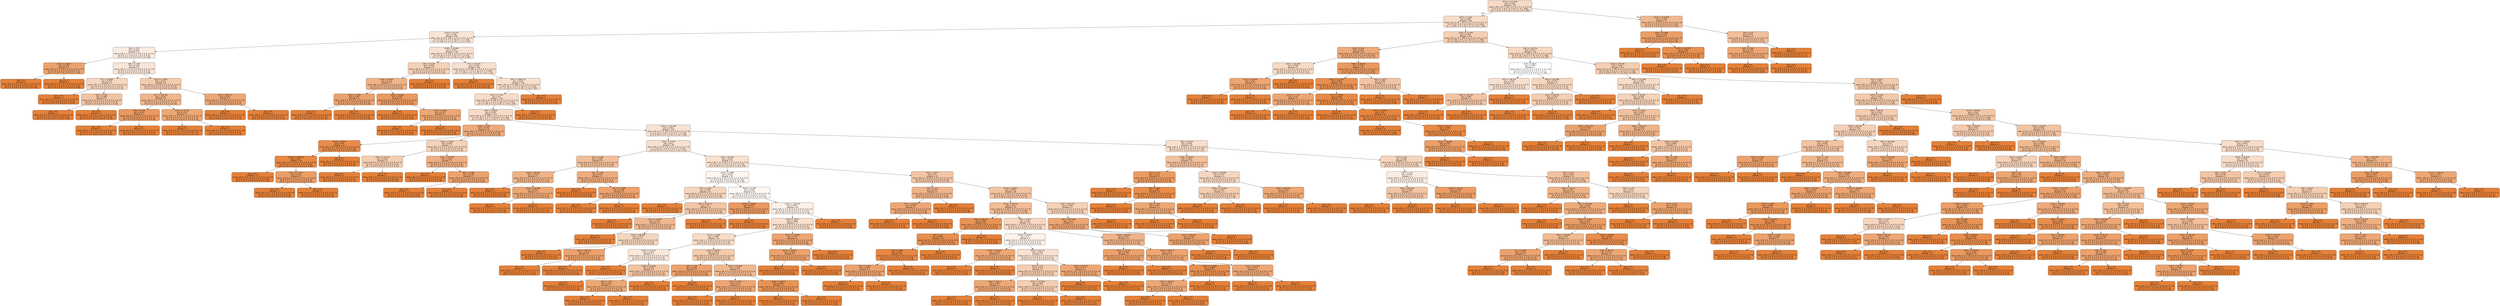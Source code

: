 digraph Tree {
node [shape=box, style="filled, rounded", color="black", fontname=helvetica] ;
edge [fontname=helvetica] ;
0 [label="X[12] <= 174.564\ngini = 0.393\nsamples = 315\nvalue = [[0, 0, 40, 1, 461, 0, 0, 0, 0, 0, 0, 0, 0, 0, 0]\n[3, 5, 0, 57, 3, 8, 0, 1, 4, 47, 0, 1, 9, 1, 363]\n[4, 1, 5, 311, 0, 3, 4, 10, 1, 37, 3, 1, 33, 1, 88]]", fillcolor="#e5813949"] ;
1 [label="X[13] <= 0.016\ngini = 0.395\nsamples = 304\nvalue = [[0, 0, 39, 1, 442, 0, 0, 0, 0, 0, 0, 0, 0, 0, 0]\n[3, 5, 0, 57, 3, 8, 0, 1, 4, 47, 0, 1, 9, 1, 343]\n[4, 1, 5, 305, 0, 3, 4, 10, 1, 37, 3, 1, 29, 1, 78]]", fillcolor="#e5813949"] ;
0 -> 1 [labeldistance=2.5, labelangle=45, headlabel="True"] ;
2 [label="X[19] <= 25.231\ngini = 0.435\nsamples = 160\nvalue = [[0, 0, 16, 0, 233, 0, 0, 0, 0, 0, 0, 0, 0, 0, 0]\n[3, 5, 0, 29, 2, 8, 0, 0, 2, 29, 0, 1, 7, 0, 163]\n[2, 1, 5, 139, 0, 3, 4, 1, 0, 26, 2, 1, 27, 1, 37]]", fillcolor="#e5813936"] ;
1 -> 2 ;
3 [label="X[4] <= 3.75\ngini = 0.464\nsamples = 12\nvalue = [[0, 0, 1, 0, 15, 0, 0, 0, 0, 0, 0, 0, 0, 0, 0]\n[0, 0, 0, 1, 1, 0, 0, 0, 0, 7, 0, 1, 0, 0, 6]\n[0, 0, 0, 5, 0, 0, 0, 0, 0, 0, 0, 0, 3, 0, 8]]", fillcolor="#e5813929"] ;
2 -> 3 ;
4 [label="X[11] <= 42.972\ngini = 0.148\nsamples = 3\nvalue = [[0, 0, 0, 0, 3, 0, 0, 0, 0, 0, 0, 0, 0, 0, 0]\n[0, 0, 0, 0, 0, 0, 0, 0, 0, 0, 0, 0, 0, 0, 3]\n[0, 0, 0, 2, 0, 0, 0, 0, 0, 0, 0, 0, 1, 0, 0]]", fillcolor="#e58139bb"] ;
3 -> 4 ;
5 [label="gini = 0.0\nsamples = 2\nvalue = [[0, 0, 0, 0, 2, 0, 0, 0, 0, 0, 0, 0, 0, 0, 0]\n[0, 0, 0, 0, 0, 0, 0, 0, 0, 0, 0, 0, 0, 0, 2]\n[0, 0, 0, 2, 0, 0, 0, 0, 0, 0, 0, 0, 0, 0, 0]]", fillcolor="#e58139ff"] ;
4 -> 5 ;
6 [label="gini = 0.0\nsamples = 1\nvalue = [[0, 0, 0, 0, 1, 0, 0, 0, 0, 0, 0, 0, 0, 0, 0]\n[0, 0, 0, 0, 0, 0, 0, 0, 0, 0, 0, 0, 0, 0, 1]\n[0, 0, 0, 0, 0, 0, 0, 0, 0, 0, 0, 0, 1, 0, 0]]", fillcolor="#e58139ff"] ;
4 -> 6 ;
7 [label="X[9] <= 1.766\ngini = 0.442\nsamples = 9\nvalue = [[0, 0, 1, 0, 12, 0, 0, 0, 0, 0, 0, 0, 0, 0, 0]\n[0, 0, 0, 1, 1, 0, 0, 0, 0, 7, 0, 1, 0, 0, 3]\n[0, 0, 0, 3, 0, 0, 0, 0, 0, 0, 0, 0, 2, 0, 8]]", fillcolor="#e5813933"] ;
3 -> 7 ;
8 [label="X[7] <= 85.897\ngini = 0.375\nsamples = 3\nvalue = [[0, 0, 0, 0, 4, 0, 0, 0, 0, 0, 0, 0, 0, 0, 0]\n[0, 0, 0, 1, 0, 0, 0, 0, 0, 2, 0, 1, 0, 0, 0]\n[0, 0, 0, 2, 0, 0, 0, 0, 0, 0, 0, 0, 2, 0, 0]]", fillcolor="#e5813952"] ;
7 -> 8 ;
9 [label="gini = 0.0\nsamples = 1\nvalue = [[0, 0, 0, 0, 1, 0, 0, 0, 0, 0, 0, 0, 0, 0, 0]\n[0, 0, 0, 0, 0, 0, 0, 0, 0, 0, 0, 1, 0, 0, 0]\n[0, 0, 0, 0, 0, 0, 0, 0, 0, 0, 0, 0, 1, 0, 0]]", fillcolor="#e58139ff"] ;
8 -> 9 ;
10 [label="X[9] <= 1.341\ngini = 0.296\nsamples = 2\nvalue = [[0, 0, 0, 0, 3, 0, 0, 0, 0, 0, 0, 0, 0, 0, 0]\n[0, 0, 0, 1, 0, 0, 0, 0, 0, 2, 0, 0, 0, 0, 0]\n[0, 0, 0, 2, 0, 0, 0, 0, 0, 0, 0, 0, 1, 0, 0]]", fillcolor="#e5813976"] ;
8 -> 10 ;
11 [label="gini = 0.0\nsamples = 1\nvalue = [[0, 0, 0, 0, 2, 0, 0, 0, 0, 0, 0, 0, 0, 0, 0]\n[0, 0, 0, 0, 0, 0, 0, 0, 0, 2, 0, 0, 0, 0, 0]\n[0, 0, 0, 2, 0, 0, 0, 0, 0, 0, 0, 0, 0, 0, 0]]", fillcolor="#e58139ff"] ;
10 -> 11 ;
12 [label="gini = 0.0\nsamples = 1\nvalue = [[0, 0, 0, 0, 1, 0, 0, 0, 0, 0, 0, 0, 0, 0, 0]\n[0, 0, 0, 1, 0, 0, 0, 0, 0, 0, 0, 0, 0, 0, 0]\n[0, 0, 0, 0, 0, 0, 0, 0, 0, 0, 0, 0, 1, 0, 0]]", fillcolor="#e58139ff"] ;
10 -> 12 ;
13 [label="X[13] <= 0.009\ngini = 0.321\nsamples = 6\nvalue = [[0, 0, 1, 0, 8, 0, 0, 0, 0, 0, 0, 0, 0, 0, 0]\n[0, 0, 0, 0, 1, 0, 0, 0, 0, 5, 0, 0, 0, 0, 3]\n[0, 0, 0, 1, 0, 0, 0, 0, 0, 0, 0, 0, 0, 0, 8]]", fillcolor="#e581396b"] ;
7 -> 13 ;
14 [label="X[7] <= 158.782\ngini = 0.231\nsamples = 4\nvalue = [[0, 0, 0, 0, 7, 0, 0, 0, 0, 0, 0, 0, 0, 0, 0]\n[0, 0, 0, 0, 1, 0, 0, 0, 0, 5, 0, 0, 0, 0, 1]\n[0, 0, 0, 1, 0, 0, 0, 0, 0, 0, 0, 0, 0, 0, 6]]", fillcolor="#e5813994"] ;
13 -> 14 ;
15 [label="X[5] <= 5.108\ngini = 0.107\nsamples = 2\nvalue = [[0, 0, 0, 0, 5, 0, 0, 0, 0, 0, 0, 0, 0, 0, 0]\n[0, 0, 0, 0, 0, 0, 0, 0, 0, 5, 0, 0, 0, 0, 0]\n[0, 0, 0, 1, 0, 0, 0, 0, 0, 0, 0, 0, 0, 0, 4]]", fillcolor="#e58139ce"] ;
14 -> 15 ;
16 [label="gini = 0.0\nsamples = 1\nvalue = [[0, 0, 0, 0, 1, 0, 0, 0, 0, 0, 0, 0, 0, 0, 0]\n[0, 0, 0, 0, 0, 0, 0, 0, 0, 1, 0, 0, 0, 0, 0]\n[0, 0, 0, 1, 0, 0, 0, 0, 0, 0, 0, 0, 0, 0, 0]]", fillcolor="#e58139ff"] ;
15 -> 16 ;
17 [label="gini = 0.0\nsamples = 1\nvalue = [[0, 0, 0, 0, 4, 0, 0, 0, 0, 0, 0, 0, 0, 0, 0]\n[0, 0, 0, 0, 0, 0, 0, 0, 0, 4, 0, 0, 0, 0, 0]\n[0, 0, 0, 0, 0, 0, 0, 0, 0, 0, 0, 0, 0, 0, 4]]", fillcolor="#e58139ff"] ;
15 -> 17 ;
18 [label="X[11] <= 25.723\ngini = 0.167\nsamples = 2\nvalue = [[0, 0, 0, 0, 2, 0, 0, 0, 0, 0, 0, 0, 0, 0, 0]\n[0, 0, 0, 0, 1, 0, 0, 0, 0, 0, 0, 0, 0, 0, 1]\n[0, 0, 0, 0, 0, 0, 0, 0, 0, 0, 0, 0, 0, 0, 2]]", fillcolor="#e58139b2"] ;
14 -> 18 ;
19 [label="gini = 0.0\nsamples = 1\nvalue = [[0, 0, 0, 0, 1, 0, 0, 0, 0, 0, 0, 0, 0, 0, 0]\n[0, 0, 0, 0, 0, 0, 0, 0, 0, 0, 0, 0, 0, 0, 1]\n[0, 0, 0, 0, 0, 0, 0, 0, 0, 0, 0, 0, 0, 0, 1]]", fillcolor="#e58139ff"] ;
18 -> 19 ;
20 [label="gini = 0.0\nsamples = 1\nvalue = [[0, 0, 0, 0, 1, 0, 0, 0, 0, 0, 0, 0, 0, 0, 0]\n[0, 0, 0, 0, 1, 0, 0, 0, 0, 0, 0, 0, 0, 0, 0]\n[0, 0, 0, 0, 0, 0, 0, 0, 0, 0, 0, 0, 0, 0, 1]]", fillcolor="#e58139ff"] ;
18 -> 20 ;
21 [label="X[6] <= 398.277\ngini = 0.167\nsamples = 2\nvalue = [[0, 0, 1, 0, 1, 0, 0, 0, 0, 0, 0, 0, 0, 0, 0]\n[0, 0, 0, 0, 0, 0, 0, 0, 0, 0, 0, 0, 0, 0, 2]\n[0, 0, 0, 0, 0, 0, 0, 0, 0, 0, 0, 0, 0, 0, 2]]", fillcolor="#e58139b2"] ;
13 -> 21 ;
22 [label="gini = 0.0\nsamples = 1\nvalue = [[0, 0, 1, 0, 0, 0, 0, 0, 0, 0, 0, 0, 0, 0, 0]\n[0, 0, 0, 0, 0, 0, 0, 0, 0, 0, 0, 0, 0, 0, 1]\n[0, 0, 0, 0, 0, 0, 0, 0, 0, 0, 0, 0, 0, 0, 1]]", fillcolor="#e58139ff"] ;
21 -> 22 ;
23 [label="gini = 0.0\nsamples = 1\nvalue = [[0, 0, 0, 0, 1, 0, 0, 0, 0, 0, 0, 0, 0, 0, 0]\n[0, 0, 0, 0, 0, 0, 0, 0, 0, 0, 0, 0, 0, 0, 1]\n[0, 0, 0, 0, 0, 0, 0, 0, 0, 0, 0, 0, 0, 0, 1]]", fillcolor="#e58139ff"] ;
21 -> 23 ;
24 [label="X[18] <= 90.009\ngini = 0.423\nsamples = 148\nvalue = [[0, 0, 15, 0, 218, 0, 0, 0, 0, 0, 0, 0, 0, 0, 0]\n[3, 5, 0, 28, 1, 8, 0, 0, 2, 22, 0, 0, 7, 0, 157]\n[2, 1, 5, 134, 0, 3, 4, 1, 0, 26, 2, 1, 24, 1, 29]]", fillcolor="#e581393b"] ;
2 -> 24 ;
25 [label="X[5] <= 8.192\ngini = 0.353\nsamples = 8\nvalue = [[0, 0, 0, 0, 10, 0, 0, 0, 0, 0, 0, 0, 0, 0, 0]\n[2, 0, 0, 2, 0, 1, 0, 0, 0, 4, 0, 0, 0, 0, 1]\n[0, 0, 0, 8, 0, 0, 0, 0, 0, 0, 0, 0, 0, 0, 2]]", fillcolor="#e581395c"] ;
24 -> 25 ;
26 [label="X[18] <= 89.957\ngini = 0.219\nsamples = 7\nvalue = [[0, 0, 0, 0, 8, 0, 0, 0, 0, 0, 0, 0, 0, 0, 0]\n[0, 0, 0, 2, 0, 1, 0, 0, 0, 4, 0, 0, 0, 0, 1]\n[0, 0, 0, 8, 0, 0, 0, 0, 0, 0, 0, 0, 0, 0, 0]]", fillcolor="#e581399a"] ;
25 -> 26 ;
27 [label="X[20] <= 1.894\ngini = 0.148\nsamples = 2\nvalue = [[0, 0, 0, 0, 3, 0, 0, 0, 0, 0, 0, 0, 0, 0, 0]\n[0, 0, 0, 2, 0, 1, 0, 0, 0, 0, 0, 0, 0, 0, 0]\n[0, 0, 0, 3, 0, 0, 0, 0, 0, 0, 0, 0, 0, 0, 0]]", fillcolor="#e58139bb"] ;
26 -> 27 ;
28 [label="gini = 0.0\nsamples = 1\nvalue = [[0, 0, 0, 0, 1, 0, 0, 0, 0, 0, 0, 0, 0, 0, 0]\n[0, 0, 0, 0, 0, 1, 0, 0, 0, 0, 0, 0, 0, 0, 0]\n[0, 0, 0, 1, 0, 0, 0, 0, 0, 0, 0, 0, 0, 0, 0]]", fillcolor="#e58139ff"] ;
27 -> 28 ;
29 [label="gini = 0.0\nsamples = 1\nvalue = [[0, 0, 0, 0, 2, 0, 0, 0, 0, 0, 0, 0, 0, 0, 0]\n[0, 0, 0, 2, 0, 0, 0, 0, 0, 0, 0, 0, 0, 0, 0]\n[0, 0, 0, 2, 0, 0, 0, 0, 0, 0, 0, 0, 0, 0, 0]]", fillcolor="#e58139ff"] ;
27 -> 29 ;
30 [label="X[20] <= 0.669\ngini = 0.107\nsamples = 5\nvalue = [[0, 0, 0, 0, 5, 0, 0, 0, 0, 0, 0, 0, 0, 0, 0]\n[0, 0, 0, 0, 0, 0, 0, 0, 0, 4, 0, 0, 0, 0, 1]\n[0, 0, 0, 5, 0, 0, 0, 0, 0, 0, 0, 0, 0, 0, 0]]", fillcolor="#e58139ce"] ;
26 -> 30 ;
31 [label="gini = 0.0\nsamples = 3\nvalue = [[0, 0, 0, 0, 3, 0, 0, 0, 0, 0, 0, 0, 0, 0, 0]\n[0, 0, 0, 0, 0, 0, 0, 0, 0, 3, 0, 0, 0, 0, 0]\n[0, 0, 0, 3, 0, 0, 0, 0, 0, 0, 0, 0, 0, 0, 0]]", fillcolor="#e58139ff"] ;
30 -> 31 ;
32 [label="X[17] <= 0.006\ngini = 0.167\nsamples = 2\nvalue = [[0, 0, 0, 0, 2, 0, 0, 0, 0, 0, 0, 0, 0, 0, 0]\n[0, 0, 0, 0, 0, 0, 0, 0, 0, 1, 0, 0, 0, 0, 1]\n[0, 0, 0, 2, 0, 0, 0, 0, 0, 0, 0, 0, 0, 0, 0]]", fillcolor="#e58139b2"] ;
30 -> 32 ;
33 [label="gini = 0.0\nsamples = 1\nvalue = [[0, 0, 0, 0, 1, 0, 0, 0, 0, 0, 0, 0, 0, 0, 0]\n[0, 0, 0, 0, 0, 0, 0, 0, 0, 0, 0, 0, 0, 0, 1]\n[0, 0, 0, 1, 0, 0, 0, 0, 0, 0, 0, 0, 0, 0, 0]]", fillcolor="#e58139ff"] ;
32 -> 33 ;
34 [label="gini = 0.0\nsamples = 1\nvalue = [[0, 0, 0, 0, 1, 0, 0, 0, 0, 0, 0, 0, 0, 0, 0]\n[0, 0, 0, 0, 0, 0, 0, 0, 0, 1, 0, 0, 0, 0, 0]\n[0, 0, 0, 1, 0, 0, 0, 0, 0, 0, 0, 0, 0, 0, 0]]", fillcolor="#e58139ff"] ;
32 -> 34 ;
35 [label="gini = 0.0\nsamples = 1\nvalue = [[0, 0, 0, 0, 2, 0, 0, 0, 0, 0, 0, 0, 0, 0, 0]\n[2, 0, 0, 0, 0, 0, 0, 0, 0, 0, 0, 0, 0, 0, 0]\n[0, 0, 0, 0, 0, 0, 0, 0, 0, 0, 0, 0, 0, 0, 2]]", fillcolor="#e58139ff"] ;
25 -> 35 ;
36 [label="X[7] <= 65.293\ngini = 0.418\nsamples = 140\nvalue = [[0, 0, 15, 0, 208, 0, 0, 0, 0, 0, 0, 0, 0, 0, 0]\n[1, 5, 0, 26, 1, 7, 0, 0, 2, 18, 0, 0, 7, 0, 156]\n[2, 1, 5, 126, 0, 3, 4, 1, 0, 26, 2, 1, 24, 1, 27]]", fillcolor="#e581393e"] ;
24 -> 36 ;
37 [label="gini = 0.0\nsamples = 1\nvalue = [[0, 0, 2, 0, 0, 0, 0, 0, 0, 0, 0, 0, 0, 0, 0]\n[0, 0, 0, 0, 0, 0, 0, 0, 0, 0, 0, 0, 0, 0, 2]\n[0, 0, 0, 0, 0, 0, 0, 0, 0, 0, 0, 0, 0, 0, 2]]", fillcolor="#e58139ff"] ;
36 -> 37 ;
38 [label="X[6] <= 1096.275\ngini = 0.412\nsamples = 139\nvalue = [[0, 0, 13, 0, 208, 0, 0, 0, 0, 0, 0, 0, 0, 0, 0]\n[1, 5, 0, 26, 1, 7, 0, 0, 2, 18, 0, 0, 7, 0, 154]\n[2, 1, 5, 126, 0, 3, 4, 1, 0, 26, 2, 1, 24, 1, 25]]", fillcolor="#e5813941"] ;
36 -> 38 ;
39 [label="X[13] <= 0.015\ngini = 0.4\nsamples = 138\nvalue = [[0, 0, 13, 0, 203, 0, 0, 0, 0, 0, 0, 0, 0, 0, 0]\n[1, 0, 0, 26, 1, 7, 0, 0, 2, 18, 0, 0, 7, 0, 154]\n[2, 1, 0, 126, 0, 3, 4, 1, 0, 26, 2, 1, 24, 1, 25]]", fillcolor="#e5813946"] ;
38 -> 39 ;
40 [label="X[8] <= 50.969\ngini = 0.393\nsamples = 137\nvalue = [[0, 0, 13, 0, 200, 0, 0, 0, 0, 0, 0, 0, 0, 0, 0]\n[1, 0, 0, 26, 1, 4, 0, 0, 2, 18, 0, 0, 7, 0, 154]\n[2, 1, 0, 126, 0, 3, 4, 1, 0, 26, 2, 1, 24, 1, 22]]", fillcolor="#e5813949"] ;
39 -> 40 ;
41 [label="X[20] <= 1.597\ngini = 0.179\nsamples = 24\nvalue = [[0, 0, 0, 0, 33, 0, 0, 0, 0, 0, 0, 0, 0, 0, 0]\n[0, 0, 0, 1, 0, 2, 0, 0, 0, 1, 0, 0, 0, 0, 29]\n[0, 1, 0, 27, 0, 0, 0, 0, 0, 1, 0, 0, 0, 0, 4]]", fillcolor="#e58139ac"] ;
40 -> 41 ;
42 [label="X[13] <= 0.013\ngini = 0.05\nsamples = 17\nvalue = [[0, 0, 0, 0, 25, 0, 0, 0, 0, 0, 0, 0, 0, 0, 0]\n[0, 0, 0, 0, 0, 1, 0, 0, 0, 1, 0, 0, 0, 0, 23]\n[0, 0, 0, 25, 0, 0, 0, 0, 0, 0, 0, 0, 0, 0, 0]]", fillcolor="#e58139e8"] ;
41 -> 42 ;
43 [label="X[10] <= 169.403\ngini = 0.027\nsamples = 16\nvalue = [[0, 0, 0, 0, 24, 0, 0, 0, 0, 0, 0, 0, 0, 0, 0]\n[0, 0, 0, 0, 0, 1, 0, 0, 0, 0, 0, 0, 0, 0, 23]\n[0, 0, 0, 24, 0, 0, 0, 0, 0, 0, 0, 0, 0, 0, 0]]", fillcolor="#e58139f3"] ;
42 -> 43 ;
44 [label="gini = 0.0\nsamples = 13\nvalue = [[0, 0, 0, 0, 20, 0, 0, 0, 0, 0, 0, 0, 0, 0, 0]\n[0, 0, 0, 0, 0, 0, 0, 0, 0, 0, 0, 0, 0, 0, 20]\n[0, 0, 0, 20, 0, 0, 0, 0, 0, 0, 0, 0, 0, 0, 0]]", fillcolor="#e58139ff"] ;
43 -> 44 ;
45 [label="X[11] <= 57.227\ngini = 0.125\nsamples = 3\nvalue = [[0, 0, 0, 0, 4, 0, 0, 0, 0, 0, 0, 0, 0, 0, 0]\n[0, 0, 0, 0, 0, 1, 0, 0, 0, 0, 0, 0, 0, 0, 3]\n[0, 0, 0, 4, 0, 0, 0, 0, 0, 0, 0, 0, 0, 0, 0]]", fillcolor="#e58139c5"] ;
43 -> 45 ;
46 [label="gini = 0.0\nsamples = 1\nvalue = [[0, 0, 0, 0, 1, 0, 0, 0, 0, 0, 0, 0, 0, 0, 0]\n[0, 0, 0, 0, 0, 1, 0, 0, 0, 0, 0, 0, 0, 0, 0]\n[0, 0, 0, 1, 0, 0, 0, 0, 0, 0, 0, 0, 0, 0, 0]]", fillcolor="#e58139ff"] ;
45 -> 46 ;
47 [label="gini = 0.0\nsamples = 2\nvalue = [[0, 0, 0, 0, 3, 0, 0, 0, 0, 0, 0, 0, 0, 0, 0]\n[0, 0, 0, 0, 0, 0, 0, 0, 0, 0, 0, 0, 0, 0, 3]\n[0, 0, 0, 3, 0, 0, 0, 0, 0, 0, 0, 0, 0, 0, 0]]", fillcolor="#e58139ff"] ;
45 -> 47 ;
48 [label="gini = 0.0\nsamples = 1\nvalue = [[0, 0, 0, 0, 1, 0, 0, 0, 0, 0, 0, 0, 0, 0, 0]\n[0, 0, 0, 0, 0, 0, 0, 0, 0, 1, 0, 0, 0, 0, 0]\n[0, 0, 0, 1, 0, 0, 0, 0, 0, 0, 0, 0, 0, 0, 0]]", fillcolor="#e58139ff"] ;
42 -> 48 ;
49 [label="X[13] <= 0.003\ngini = 0.354\nsamples = 7\nvalue = [[0, 0, 0, 0, 8, 0, 0, 0, 0, 0, 0, 0, 0, 0, 0]\n[0, 0, 0, 1, 0, 1, 0, 0, 0, 0, 0, 0, 0, 0, 6]\n[0, 1, 0, 2, 0, 0, 0, 0, 0, 1, 0, 0, 0, 0, 4]]", fillcolor="#e581395b"] ;
41 -> 49 ;
50 [label="X[12] <= 15.714\ngini = 0.333\nsamples = 2\nvalue = [[0, 0, 0, 0, 2, 0, 0, 0, 0, 0, 0, 0, 0, 0, 0]\n[0, 0, 0, 1, 0, 1, 0, 0, 0, 0, 0, 0, 0, 0, 0]\n[0, 1, 0, 0, 0, 0, 0, 0, 0, 0, 0, 0, 0, 0, 1]]", fillcolor="#e5813965"] ;
49 -> 50 ;
51 [label="gini = 0.0\nsamples = 1\nvalue = [[0, 0, 0, 0, 1, 0, 0, 0, 0, 0, 0, 0, 0, 0, 0]\n[0, 0, 0, 0, 0, 1, 0, 0, 0, 0, 0, 0, 0, 0, 0]\n[0, 0, 0, 0, 0, 0, 0, 0, 0, 0, 0, 0, 0, 0, 1]]", fillcolor="#e58139ff"] ;
50 -> 51 ;
52 [label="gini = 0.0\nsamples = 1\nvalue = [[0, 0, 0, 0, 1, 0, 0, 0, 0, 0, 0, 0, 0, 0, 0]\n[0, 0, 0, 1, 0, 0, 0, 0, 0, 0, 0, 0, 0, 0, 0]\n[0, 1, 0, 0, 0, 0, 0, 0, 0, 0, 0, 0, 0, 0, 0]]", fillcolor="#e58139ff"] ;
50 -> 52 ;
53 [label="X[18] <= 90.959\ngini = 0.204\nsamples = 5\nvalue = [[0, 0, 0, 0, 6, 0, 0, 0, 0, 0, 0, 0, 0, 0, 0]\n[0, 0, 0, 0, 0, 0, 0, 0, 0, 0, 0, 0, 0, 0, 6]\n[0, 0, 0, 2, 0, 0, 0, 0, 0, 1, 0, 0, 0, 0, 3]]", fillcolor="#e58139a1"] ;
49 -> 53 ;
54 [label="gini = 0.0\nsamples = 2\nvalue = [[0, 0, 0, 0, 3, 0, 0, 0, 0, 0, 0, 0, 0, 0, 0]\n[0, 0, 0, 0, 0, 0, 0, 0, 0, 0, 0, 0, 0, 0, 3]\n[0, 0, 0, 0, 0, 0, 0, 0, 0, 0, 0, 0, 0, 0, 3]]", fillcolor="#e58139ff"] ;
53 -> 54 ;
55 [label="X[5] <= 0.588\ngini = 0.148\nsamples = 3\nvalue = [[0, 0, 0, 0, 3, 0, 0, 0, 0, 0, 0, 0, 0, 0, 0]\n[0, 0, 0, 0, 0, 0, 0, 0, 0, 0, 0, 0, 0, 0, 3]\n[0, 0, 0, 2, 0, 0, 0, 0, 0, 1, 0, 0, 0, 0, 0]]", fillcolor="#e58139bb"] ;
53 -> 55 ;
56 [label="gini = 0.0\nsamples = 2\nvalue = [[0, 0, 0, 0, 2, 0, 0, 0, 0, 0, 0, 0, 0, 0, 0]\n[0, 0, 0, 0, 0, 0, 0, 0, 0, 0, 0, 0, 0, 0, 2]\n[0, 0, 0, 2, 0, 0, 0, 0, 0, 0, 0, 0, 0, 0, 0]]", fillcolor="#e58139ff"] ;
55 -> 56 ;
57 [label="gini = 0.0\nsamples = 1\nvalue = [[0, 0, 0, 0, 1, 0, 0, 0, 0, 0, 0, 0, 0, 0, 0]\n[0, 0, 0, 0, 0, 0, 0, 0, 0, 0, 0, 0, 0, 0, 1]\n[0, 0, 0, 0, 0, 0, 0, 0, 0, 1, 0, 0, 0, 0, 0]]", fillcolor="#e58139ff"] ;
55 -> 57 ;
58 [label="X[10] <= 144.268\ngini = 0.424\nsamples = 113\nvalue = [[0, 0, 13, 0, 167, 0, 0, 0, 0, 0, 0, 0, 0, 0, 0]\n[1, 0, 0, 25, 1, 2, 0, 0, 2, 17, 0, 0, 7, 0, 125]\n[2, 0, 0, 99, 0, 3, 4, 1, 0, 25, 2, 1, 24, 1, 18]]", fillcolor="#e581393b"] ;
40 -> 58 ;
59 [label="X[12] <= 6.139\ngini = 0.42\nsamples = 80\nvalue = [[0, 0, 12, 0, 113, 0, 0, 0, 0, 0, 0, 0, 0, 0, 0]\n[1, 0, 0, 14, 1, 2, 0, 0, 2, 5, 0, 0, 7, 0, 93]\n[2, 0, 0, 67, 0, 3, 1, 0, 0, 14, 2, 1, 22, 0, 13]]", fillcolor="#e581393d"] ;
58 -> 59 ;
60 [label="X[5] <= 4.263\ngini = 0.269\nsamples = 8\nvalue = [[0, 0, 0, 0, 14, 0, 0, 0, 0, 0, 0, 0, 0, 0, 0]\n[0, 0, 0, 0, 0, 0, 0, 0, 0, 0, 0, 0, 0, 0, 14]\n[2, 0, 0, 1, 0, 3, 0, 0, 0, 4, 2, 0, 2, 0, 0]]", fillcolor="#e5813983"] ;
59 -> 60 ;
61 [label="X[16] <= 89.906\ngini = 0.218\nsamples = 3\nvalue = [[0, 0, 0, 0, 7, 0, 0, 0, 0, 0, 0, 0, 0, 0, 0]\n[0, 0, 0, 0, 0, 0, 0, 0, 0, 0, 0, 0, 0, 0, 7]\n[2, 0, 0, 0, 0, 3, 0, 0, 0, 0, 2, 0, 0, 0, 0]]", fillcolor="#e581399a"] ;
60 -> 61 ;
62 [label="gini = 0.0\nsamples = 1\nvalue = [[0, 0, 0, 0, 3, 0, 0, 0, 0, 0, 0, 0, 0, 0, 0]\n[0, 0, 0, 0, 0, 0, 0, 0, 0, 0, 0, 0, 0, 0, 3]\n[0, 0, 0, 0, 0, 3, 0, 0, 0, 0, 0, 0, 0, 0, 0]]", fillcolor="#e58139ff"] ;
61 -> 62 ;
63 [label="X[15] <= 81.966\ngini = 0.167\nsamples = 2\nvalue = [[0, 0, 0, 0, 4, 0, 0, 0, 0, 0, 0, 0, 0, 0, 0]\n[0, 0, 0, 0, 0, 0, 0, 0, 0, 0, 0, 0, 0, 0, 4]\n[2, 0, 0, 0, 0, 0, 0, 0, 0, 0, 2, 0, 0, 0, 0]]", fillcolor="#e58139b2"] ;
61 -> 63 ;
64 [label="gini = 0.0\nsamples = 1\nvalue = [[0, 0, 0, 0, 2, 0, 0, 0, 0, 0, 0, 0, 0, 0, 0]\n[0, 0, 0, 0, 0, 0, 0, 0, 0, 0, 0, 0, 0, 0, 2]\n[0, 0, 0, 0, 0, 0, 0, 0, 0, 0, 2, 0, 0, 0, 0]]", fillcolor="#e58139ff"] ;
63 -> 64 ;
65 [label="gini = 0.0\nsamples = 1\nvalue = [[0, 0, 0, 0, 2, 0, 0, 0, 0, 0, 0, 0, 0, 0, 0]\n[0, 0, 0, 0, 0, 0, 0, 0, 0, 0, 0, 0, 0, 0, 2]\n[2, 0, 0, 0, 0, 0, 0, 0, 0, 0, 0, 0, 0, 0, 0]]", fillcolor="#e58139ff"] ;
63 -> 65 ;
66 [label="X[9] <= 2.285\ngini = 0.19\nsamples = 5\nvalue = [[0, 0, 0, 0, 7, 0, 0, 0, 0, 0, 0, 0, 0, 0, 0]\n[0, 0, 0, 0, 0, 0, 0, 0, 0, 0, 0, 0, 0, 0, 7]\n[0, 0, 0, 1, 0, 0, 0, 0, 0, 4, 0, 0, 2, 0, 0]]", fillcolor="#e58139a7"] ;
60 -> 66 ;
67 [label="gini = 0.0\nsamples = 2\nvalue = [[0, 0, 0, 0, 4, 0, 0, 0, 0, 0, 0, 0, 0, 0, 0]\n[0, 0, 0, 0, 0, 0, 0, 0, 0, 0, 0, 0, 0, 0, 4]\n[0, 0, 0, 0, 0, 0, 0, 0, 0, 4, 0, 0, 0, 0, 0]]", fillcolor="#e58139ff"] ;
66 -> 67 ;
68 [label="X[17] <= 0.008\ngini = 0.148\nsamples = 3\nvalue = [[0, 0, 0, 0, 3, 0, 0, 0, 0, 0, 0, 0, 0, 0, 0]\n[0, 0, 0, 0, 0, 0, 0, 0, 0, 0, 0, 0, 0, 0, 3]\n[0, 0, 0, 1, 0, 0, 0, 0, 0, 0, 0, 0, 2, 0, 0]]", fillcolor="#e58139bb"] ;
66 -> 68 ;
69 [label="gini = 0.0\nsamples = 2\nvalue = [[0, 0, 0, 0, 2, 0, 0, 0, 0, 0, 0, 0, 0, 0, 0]\n[0, 0, 0, 0, 0, 0, 0, 0, 0, 0, 0, 0, 0, 0, 2]\n[0, 0, 0, 0, 0, 0, 0, 0, 0, 0, 0, 0, 2, 0, 0]]", fillcolor="#e58139ff"] ;
68 -> 69 ;
70 [label="gini = 0.0\nsamples = 1\nvalue = [[0, 0, 0, 0, 1, 0, 0, 0, 0, 0, 0, 0, 0, 0, 0]\n[0, 0, 0, 0, 0, 0, 0, 0, 0, 0, 0, 0, 0, 0, 1]\n[0, 0, 0, 1, 0, 0, 0, 0, 0, 0, 0, 0, 0, 0, 0]]", fillcolor="#e58139ff"] ;
68 -> 70 ;
71 [label="X[8] <= 84.204\ngini = 0.419\nsamples = 72\nvalue = [[0, 0, 12, 0, 99, 0, 0, 0, 0, 0, 0, 0, 0, 0, 0]\n[1, 0, 0, 14, 1, 2, 0, 0, 2, 5, 0, 0, 7, 0, 79]\n[0, 0, 0, 66, 0, 0, 1, 0, 0, 10, 0, 1, 20, 0, 13]]", fillcolor="#e581393e"] ;
59 -> 71 ;
72 [label="X[12] <= 9.086\ngini = 0.513\nsamples = 30\nvalue = [[0, 0, 11, 0, 41, 0, 0, 0, 0, 0, 0, 0, 0, 0, 0]\n[1, 0, 0, 8, 0, 0, 0, 0, 2, 0, 0, 0, 7, 0, 34]\n[0, 0, 0, 24, 0, 0, 1, 0, 0, 6, 0, 0, 15, 0, 6]]", fillcolor="#e5813912"] ;
71 -> 72 ;
73 [label="X[9] <= 1.302\ngini = 0.367\nsamples = 10\nvalue = [[0, 0, 4, 0, 11, 0, 0, 0, 0, 0, 0, 0, 0, 0, 0]\n[0, 0, 0, 0, 0, 0, 0, 0, 2, 0, 0, 0, 0, 0, 13]\n[0, 0, 0, 10, 0, 0, 1, 0, 0, 0, 0, 0, 0, 0, 4]]", fillcolor="#e5813955"] ;
72 -> 73 ;
74 [label="gini = 0.0\nsamples = 1\nvalue = [[0, 0, 2, 0, 0, 0, 0, 0, 0, 0, 0, 0, 0, 0, 0]\n[0, 0, 0, 0, 0, 0, 0, 0, 0, 0, 0, 0, 0, 0, 2]\n[0, 0, 0, 0, 0, 0, 0, 0, 0, 0, 0, 0, 0, 0, 2]]", fillcolor="#e58139ff"] ;
73 -> 74 ;
75 [label="X[6] <= 210.271\ngini = 0.3\nsamples = 9\nvalue = [[0, 0, 2, 0, 11, 0, 0, 0, 0, 0, 0, 0, 0, 0, 0]\n[0, 0, 0, 0, 0, 0, 0, 0, 2, 0, 0, 0, 0, 0, 11]\n[0, 0, 0, 10, 0, 0, 1, 0, 0, 0, 0, 0, 0, 0, 2]]", fillcolor="#e5813975"] ;
73 -> 75 ;
76 [label="gini = 0.0\nsamples = 1\nvalue = [[0, 0, 0, 0, 2, 0, 0, 0, 0, 0, 0, 0, 0, 0, 0]\n[0, 0, 0, 0, 0, 0, 0, 0, 2, 0, 0, 0, 0, 0, 0]\n[0, 0, 0, 2, 0, 0, 0, 0, 0, 0, 0, 0, 0, 0, 0]]", fillcolor="#e58139ff"] ;
75 -> 76 ;
77 [label="X[7] <= 114.89\ngini = 0.242\nsamples = 8\nvalue = [[0, 0, 2, 0, 9, 0, 0, 0, 0, 0, 0, 0, 0, 0, 0]\n[0, 0, 0, 0, 0, 0, 0, 0, 0, 0, 0, 0, 0, 0, 11]\n[0, 0, 0, 8, 0, 0, 1, 0, 0, 0, 0, 0, 0, 0, 2]]", fillcolor="#e581398f"] ;
75 -> 77 ;
78 [label="gini = 0.0\nsamples = 4\nvalue = [[0, 0, 0, 0, 6, 0, 0, 0, 0, 0, 0, 0, 0, 0, 0]\n[0, 0, 0, 0, 0, 0, 0, 0, 0, 0, 0, 0, 0, 0, 6]\n[0, 0, 0, 6, 0, 0, 0, 0, 0, 0, 0, 0, 0, 0, 0]]", fillcolor="#e58139ff"] ;
77 -> 78 ;
79 [label="X[18] <= 90.299\ngini = 0.373\nsamples = 4\nvalue = [[0, 0, 2, 0, 3, 0, 0, 0, 0, 0, 0, 0, 0, 0, 0]\n[0, 0, 0, 0, 0, 0, 0, 0, 0, 0, 0, 0, 0, 0, 5]\n[0, 0, 0, 2, 0, 0, 1, 0, 0, 0, 0, 0, 0, 0, 2]]", fillcolor="#e5813953"] ;
77 -> 79 ;
80 [label="gini = 0.0\nsamples = 1\nvalue = [[0, 0, 2, 0, 0, 0, 0, 0, 0, 0, 0, 0, 0, 0, 0]\n[0, 0, 0, 0, 0, 0, 0, 0, 0, 0, 0, 0, 0, 0, 2]\n[0, 0, 0, 0, 0, 0, 0, 0, 0, 0, 0, 0, 0, 0, 2]]", fillcolor="#e58139ff"] ;
79 -> 80 ;
81 [label="X[6] <= 436.776\ngini = 0.148\nsamples = 3\nvalue = [[0, 0, 0, 0, 3, 0, 0, 0, 0, 0, 0, 0, 0, 0, 0]\n[0, 0, 0, 0, 0, 0, 0, 0, 0, 0, 0, 0, 0, 0, 3]\n[0, 0, 0, 2, 0, 0, 1, 0, 0, 0, 0, 0, 0, 0, 0]]", fillcolor="#e58139bb"] ;
79 -> 81 ;
82 [label="gini = 0.0\nsamples = 1\nvalue = [[0, 0, 0, 0, 1, 0, 0, 0, 0, 0, 0, 0, 0, 0, 0]\n[0, 0, 0, 0, 0, 0, 0, 0, 0, 0, 0, 0, 0, 0, 1]\n[0, 0, 0, 0, 0, 0, 1, 0, 0, 0, 0, 0, 0, 0, 0]]", fillcolor="#e58139ff"] ;
81 -> 82 ;
83 [label="gini = 0.0\nsamples = 2\nvalue = [[0, 0, 0, 0, 2, 0, 0, 0, 0, 0, 0, 0, 0, 0, 0]\n[0, 0, 0, 0, 0, 0, 0, 0, 0, 0, 0, 0, 0, 0, 2]\n[0, 0, 0, 2, 0, 0, 0, 0, 0, 0, 0, 0, 0, 0, 0]]", fillcolor="#e58139ff"] ;
81 -> 83 ;
84 [label="X[20] <= 0.099\ngini = 0.522\nsamples = 20\nvalue = [[0, 0, 7, 0, 30, 0, 0, 0, 0, 0, 0, 0, 0, 0, 0]\n[1, 0, 0, 8, 0, 0, 0, 0, 0, 0, 0, 0, 7, 0, 21]\n[0, 0, 0, 14, 0, 0, 0, 0, 0, 6, 0, 0, 15, 0, 2]]", fillcolor="#e581390e"] ;
72 -> 84 ;
85 [label="X[19] <= 32.865\ngini = 0.107\nsamples = 2\nvalue = [[0, 0, 0, 0, 5, 0, 0, 0, 0, 0, 0, 0, 0, 0, 0]\n[0, 0, 0, 5, 0, 0, 0, 0, 0, 0, 0, 0, 0, 0, 0]\n[0, 0, 0, 1, 0, 0, 0, 0, 0, 4, 0, 0, 0, 0, 0]]", fillcolor="#e58139ce"] ;
84 -> 85 ;
86 [label="gini = 0.0\nsamples = 1\nvalue = [[0, 0, 0, 0, 4, 0, 0, 0, 0, 0, 0, 0, 0, 0, 0]\n[0, 0, 0, 4, 0, 0, 0, 0, 0, 0, 0, 0, 0, 0, 0]\n[0, 0, 0, 0, 0, 0, 0, 0, 0, 4, 0, 0, 0, 0, 0]]", fillcolor="#e58139ff"] ;
85 -> 86 ;
87 [label="gini = 0.0\nsamples = 1\nvalue = [[0, 0, 0, 0, 1, 0, 0, 0, 0, 0, 0, 0, 0, 0, 0]\n[0, 0, 0, 1, 0, 0, 0, 0, 0, 0, 0, 0, 0, 0, 0]\n[0, 0, 0, 1, 0, 0, 0, 0, 0, 0, 0, 0, 0, 0, 0]]", fillcolor="#e58139ff"] ;
85 -> 87 ;
88 [label="X[10] <= 135.378\ngini = 0.487\nsamples = 18\nvalue = [[0, 0, 7, 0, 25, 0, 0, 0, 0, 0, 0, 0, 0, 0, 0]\n[1, 0, 0, 3, 0, 0, 0, 0, 0, 0, 0, 0, 7, 0, 21]\n[0, 0, 0, 13, 0, 0, 0, 0, 0, 2, 0, 0, 15, 0, 2]]", fillcolor="#e581391e"] ;
84 -> 88 ;
89 [label="X[16] <= 89.97\ngini = 0.408\nsamples = 17\nvalue = [[0, 0, 3, 0, 25, 0, 0, 0, 0, 0, 0, 0, 0, 0, 0]\n[1, 0, 0, 3, 0, 0, 0, 0, 0, 0, 0, 0, 3, 0, 21]\n[0, 0, 0, 13, 0, 0, 0, 0, 0, 2, 0, 0, 11, 0, 2]]", fillcolor="#e5813942"] ;
88 -> 89 ;
90 [label="X[13] <= 0.004\ngini = 0.399\nsamples = 13\nvalue = [[0, 0, 1, 0, 22, 0, 0, 0, 0, 0, 0, 0, 0, 0, 0]\n[1, 0, 0, 3, 0, 0, 0, 0, 0, 0, 0, 0, 3, 0, 16]\n[0, 0, 0, 8, 0, 0, 0, 0, 0, 2, 0, 0, 11, 0, 2]]", fillcolor="#e5813946"] ;
89 -> 90 ;
91 [label="X[15] <= 75.143\ngini = 0.453\nsamples = 4\nvalue = [[0, 0, 1, 0, 4, 0, 0, 0, 0, 0, 0, 0, 0, 0, 0]\n[1, 0, 0, 1, 0, 0, 0, 0, 0, 0, 0, 0, 0, 0, 3]\n[0, 0, 0, 3, 0, 0, 0, 0, 0, 0, 0, 0, 0, 0, 2]]", fillcolor="#e581392e"] ;
90 -> 91 ;
92 [label="gini = 0.0\nsamples = 1\nvalue = [[0, 0, 1, 0, 0, 0, 0, 0, 0, 0, 0, 0, 0, 0, 0]\n[0, 0, 0, 1, 0, 0, 0, 0, 0, 0, 0, 0, 0, 0, 0]\n[0, 0, 0, 1, 0, 0, 0, 0, 0, 0, 0, 0, 0, 0, 0]]", fillcolor="#e58139ff"] ;
91 -> 92 ;
93 [label="X[18] <= 90.156\ngini = 0.292\nsamples = 3\nvalue = [[0, 0, 0, 0, 4, 0, 0, 0, 0, 0, 0, 0, 0, 0, 0]\n[1, 0, 0, 0, 0, 0, 0, 0, 0, 0, 0, 0, 0, 0, 3]\n[0, 0, 0, 2, 0, 0, 0, 0, 0, 0, 0, 0, 0, 0, 2]]", fillcolor="#e5813978"] ;
91 -> 93 ;
94 [label="gini = 0.0\nsamples = 1\nvalue = [[0, 0, 0, 0, 2, 0, 0, 0, 0, 0, 0, 0, 0, 0, 0]\n[0, 0, 0, 0, 0, 0, 0, 0, 0, 0, 0, 0, 0, 0, 2]\n[0, 0, 0, 2, 0, 0, 0, 0, 0, 0, 0, 0, 0, 0, 0]]", fillcolor="#e58139ff"] ;
93 -> 94 ;
95 [label="X[0] <= 14.0\ngini = 0.167\nsamples = 2\nvalue = [[0, 0, 0, 0, 2, 0, 0, 0, 0, 0, 0, 0, 0, 0, 0]\n[1, 0, 0, 0, 0, 0, 0, 0, 0, 0, 0, 0, 0, 0, 1]\n[0, 0, 0, 0, 0, 0, 0, 0, 0, 0, 0, 0, 0, 0, 2]]", fillcolor="#e58139b2"] ;
93 -> 95 ;
96 [label="gini = 0.0\nsamples = 1\nvalue = [[0, 0, 0, 0, 1, 0, 0, 0, 0, 0, 0, 0, 0, 0, 0]\n[0, 0, 0, 0, 0, 0, 0, 0, 0, 0, 0, 0, 0, 0, 1]\n[0, 0, 0, 0, 0, 0, 0, 0, 0, 0, 0, 0, 0, 0, 1]]", fillcolor="#e58139ff"] ;
95 -> 96 ;
97 [label="gini = 0.0\nsamples = 1\nvalue = [[0, 0, 0, 0, 1, 0, 0, 0, 0, 0, 0, 0, 0, 0, 0]\n[1, 0, 0, 0, 0, 0, 0, 0, 0, 0, 0, 0, 0, 0, 0]\n[0, 0, 0, 0, 0, 0, 0, 0, 0, 0, 0, 0, 0, 0, 1]]", fillcolor="#e58139ff"] ;
95 -> 97 ;
98 [label="X[15] <= 84.572\ngini = 0.325\nsamples = 9\nvalue = [[0, 0, 0, 0, 18, 0, 0, 0, 0, 0, 0, 0, 0, 0, 0]\n[0, 0, 0, 2, 0, 0, 0, 0, 0, 0, 0, 0, 3, 0, 13]\n[0, 0, 0, 5, 0, 0, 0, 0, 0, 2, 0, 0, 11, 0, 0]]", fillcolor="#e5813969"] ;
90 -> 98 ;
99 [label="X[0] <= 15.0\ngini = 0.148\nsamples = 4\nvalue = [[0, 0, 0, 0, 6, 0, 0, 0, 0, 0, 0, 0, 0, 0, 0]\n[0, 0, 0, 0, 0, 0, 0, 0, 0, 0, 0, 0, 0, 0, 6]\n[0, 0, 0, 4, 0, 0, 0, 0, 0, 2, 0, 0, 0, 0, 0]]", fillcolor="#e58139bb"] ;
98 -> 99 ;
100 [label="gini = 0.0\nsamples = 3\nvalue = [[0, 0, 0, 0, 4, 0, 0, 0, 0, 0, 0, 0, 0, 0, 0]\n[0, 0, 0, 0, 0, 0, 0, 0, 0, 0, 0, 0, 0, 0, 4]\n[0, 0, 0, 4, 0, 0, 0, 0, 0, 0, 0, 0, 0, 0, 0]]", fillcolor="#e58139ff"] ;
99 -> 100 ;
101 [label="gini = 0.0\nsamples = 1\nvalue = [[0, 0, 0, 0, 2, 0, 0, 0, 0, 0, 0, 0, 0, 0, 0]\n[0, 0, 0, 0, 0, 0, 0, 0, 0, 0, 0, 0, 0, 0, 2]\n[0, 0, 0, 0, 0, 0, 0, 0, 0, 2, 0, 0, 0, 0, 0]]", fillcolor="#e58139ff"] ;
99 -> 101 ;
102 [label="X[15] <= 84.806\ngini = 0.241\nsamples = 5\nvalue = [[0, 0, 0, 0, 12, 0, 0, 0, 0, 0, 0, 0, 0, 0, 0]\n[0, 0, 0, 2, 0, 0, 0, 0, 0, 0, 0, 0, 3, 0, 7]\n[0, 0, 0, 1, 0, 0, 0, 0, 0, 0, 0, 0, 11, 0, 0]]", fillcolor="#e5813990"] ;
98 -> 102 ;
103 [label="X[11] <= 28.9\ngini = 0.16\nsamples = 2\nvalue = [[0, 0, 0, 0, 5, 0, 0, 0, 0, 0, 0, 0, 0, 0, 0]\n[0, 0, 0, 2, 0, 0, 0, 0, 0, 0, 0, 0, 3, 0, 0]\n[0, 0, 0, 0, 0, 0, 0, 0, 0, 0, 0, 0, 5, 0, 0]]", fillcolor="#e58139b5"] ;
102 -> 103 ;
104 [label="gini = 0.0\nsamples = 1\nvalue = [[0, 0, 0, 0, 2, 0, 0, 0, 0, 0, 0, 0, 0, 0, 0]\n[0, 0, 0, 2, 0, 0, 0, 0, 0, 0, 0, 0, 0, 0, 0]\n[0, 0, 0, 0, 0, 0, 0, 0, 0, 0, 0, 0, 2, 0, 0]]", fillcolor="#e58139ff"] ;
103 -> 104 ;
105 [label="gini = 0.0\nsamples = 1\nvalue = [[0, 0, 0, 0, 3, 0, 0, 0, 0, 0, 0, 0, 0, 0, 0]\n[0, 0, 0, 0, 0, 0, 0, 0, 0, 0, 0, 0, 3, 0, 0]\n[0, 0, 0, 0, 0, 0, 0, 0, 0, 0, 0, 0, 3, 0, 0]]", fillcolor="#e58139ff"] ;
103 -> 105 ;
106 [label="X[19] <= 33.014\ngini = 0.082\nsamples = 3\nvalue = [[0, 0, 0, 0, 7, 0, 0, 0, 0, 0, 0, 0, 0, 0, 0]\n[0, 0, 0, 0, 0, 0, 0, 0, 0, 0, 0, 0, 0, 0, 7]\n[0, 0, 0, 1, 0, 0, 0, 0, 0, 0, 0, 0, 6, 0, 0]]", fillcolor="#e58139d9"] ;
102 -> 106 ;
107 [label="gini = 0.0\nsamples = 1\nvalue = [[0, 0, 0, 0, 1, 0, 0, 0, 0, 0, 0, 0, 0, 0, 0]\n[0, 0, 0, 0, 0, 0, 0, 0, 0, 0, 0, 0, 0, 0, 1]\n[0, 0, 0, 1, 0, 0, 0, 0, 0, 0, 0, 0, 0, 0, 0]]", fillcolor="#e58139ff"] ;
106 -> 107 ;
108 [label="gini = 0.0\nsamples = 2\nvalue = [[0, 0, 0, 0, 6, 0, 0, 0, 0, 0, 0, 0, 0, 0, 0]\n[0, 0, 0, 0, 0, 0, 0, 0, 0, 0, 0, 0, 0, 0, 6]\n[0, 0, 0, 0, 0, 0, 0, 0, 0, 0, 0, 0, 6, 0, 0]]", fillcolor="#e58139ff"] ;
106 -> 108 ;
109 [label="X[14] <= 179.98\ngini = 0.16\nsamples = 4\nvalue = [[0, 0, 2, 0, 3, 0, 0, 0, 0, 0, 0, 0, 0, 0, 0]\n[0, 0, 0, 0, 0, 0, 0, 0, 0, 0, 0, 0, 0, 0, 5]\n[0, 0, 0, 5, 0, 0, 0, 0, 0, 0, 0, 0, 0, 0, 0]]", fillcolor="#e58139b5"] ;
89 -> 109 ;
110 [label="X[11] <= 45.671\ngini = 0.148\nsamples = 3\nvalue = [[0, 0, 2, 0, 1, 0, 0, 0, 0, 0, 0, 0, 0, 0, 0]\n[0, 0, 0, 0, 0, 0, 0, 0, 0, 0, 0, 0, 0, 0, 3]\n[0, 0, 0, 3, 0, 0, 0, 0, 0, 0, 0, 0, 0, 0, 0]]", fillcolor="#e58139bb"] ;
109 -> 110 ;
111 [label="gini = 0.0\nsamples = 2\nvalue = [[0, 0, 2, 0, 0, 0, 0, 0, 0, 0, 0, 0, 0, 0, 0]\n[0, 0, 0, 0, 0, 0, 0, 0, 0, 0, 0, 0, 0, 0, 2]\n[0, 0, 0, 2, 0, 0, 0, 0, 0, 0, 0, 0, 0, 0, 0]]", fillcolor="#e58139ff"] ;
110 -> 111 ;
112 [label="gini = 0.0\nsamples = 1\nvalue = [[0, 0, 0, 0, 1, 0, 0, 0, 0, 0, 0, 0, 0, 0, 0]\n[0, 0, 0, 0, 0, 0, 0, 0, 0, 0, 0, 0, 0, 0, 1]\n[0, 0, 0, 1, 0, 0, 0, 0, 0, 0, 0, 0, 0, 0, 0]]", fillcolor="#e58139ff"] ;
110 -> 112 ;
113 [label="gini = 0.0\nsamples = 1\nvalue = [[0, 0, 0, 0, 2, 0, 0, 0, 0, 0, 0, 0, 0, 0, 0]\n[0, 0, 0, 0, 0, 0, 0, 0, 0, 0, 0, 0, 0, 0, 2]\n[0, 0, 0, 2, 0, 0, 0, 0, 0, 0, 0, 0, 0, 0, 0]]", fillcolor="#e58139ff"] ;
109 -> 113 ;
114 [label="gini = 0.0\nsamples = 1\nvalue = [[0, 0, 4, 0, 0, 0, 0, 0, 0, 0, 0, 0, 0, 0, 0]\n[0, 0, 0, 0, 0, 0, 0, 0, 0, 0, 0, 0, 4, 0, 0]\n[0, 0, 0, 0, 0, 0, 0, 0, 0, 0, 0, 0, 4, 0, 0]]", fillcolor="#e58139ff"] ;
88 -> 114 ;
115 [label="X[9] <= 1.877\ngini = 0.3\nsamples = 42\nvalue = [[0, 0, 1, 0, 58, 0, 0, 0, 0, 0, 0, 0, 0, 0, 0]\n[0, 0, 0, 6, 1, 2, 0, 0, 0, 5, 0, 0, 0, 0, 45]\n[0, 0, 0, 42, 0, 0, 0, 0, 0, 4, 0, 1, 5, 0, 7]]", fillcolor="#e5813974"] ;
71 -> 115 ;
116 [label="X[17] <= 0.0\ngini = 0.222\nsamples = 4\nvalue = [[0, 0, 0, 0, 6, 0, 0, 0, 0, 0, 0, 0, 0, 0, 0]\n[0, 0, 0, 2, 0, 0, 0, 0, 0, 2, 0, 0, 0, 0, 2]\n[0, 0, 0, 6, 0, 0, 0, 0, 0, 0, 0, 0, 0, 0, 0]]", fillcolor="#e5813998"] ;
115 -> 116 ;
117 [label="X[7] <= 119.674\ngini = 0.167\nsamples = 3\nvalue = [[0, 0, 0, 0, 4, 0, 0, 0, 0, 0, 0, 0, 0, 0, 0]\n[0, 0, 0, 2, 0, 0, 0, 0, 0, 2, 0, 0, 0, 0, 0]\n[0, 0, 0, 4, 0, 0, 0, 0, 0, 0, 0, 0, 0, 0, 0]]", fillcolor="#e58139b2"] ;
116 -> 117 ;
118 [label="gini = 0.0\nsamples = 1\nvalue = [[0, 0, 0, 0, 2, 0, 0, 0, 0, 0, 0, 0, 0, 0, 0]\n[0, 0, 0, 0, 0, 0, 0, 0, 0, 2, 0, 0, 0, 0, 0]\n[0, 0, 0, 2, 0, 0, 0, 0, 0, 0, 0, 0, 0, 0, 0]]", fillcolor="#e58139ff"] ;
117 -> 118 ;
119 [label="gini = 0.0\nsamples = 2\nvalue = [[0, 0, 0, 0, 2, 0, 0, 0, 0, 0, 0, 0, 0, 0, 0]\n[0, 0, 0, 2, 0, 0, 0, 0, 0, 0, 0, 0, 0, 0, 0]\n[0, 0, 0, 2, 0, 0, 0, 0, 0, 0, 0, 0, 0, 0, 0]]", fillcolor="#e58139ff"] ;
117 -> 119 ;
120 [label="gini = 0.0\nsamples = 1\nvalue = [[0, 0, 0, 0, 2, 0, 0, 0, 0, 0, 0, 0, 0, 0, 0]\n[0, 0, 0, 0, 0, 0, 0, 0, 0, 0, 0, 0, 0, 0, 2]\n[0, 0, 0, 2, 0, 0, 0, 0, 0, 0, 0, 0, 0, 0, 0]]", fillcolor="#e58139ff"] ;
116 -> 120 ;
121 [label="X[11] <= 56.957\ngini = 0.291\nsamples = 38\nvalue = [[0, 0, 1, 0, 52, 0, 0, 0, 0, 0, 0, 0, 0, 0, 0]\n[0, 0, 0, 4, 1, 2, 0, 0, 0, 3, 0, 0, 0, 0, 43]\n[0, 0, 0, 36, 0, 0, 0, 0, 0, 4, 0, 1, 5, 0, 7]]", fillcolor="#e5813978"] ;
115 -> 121 ;
122 [label="X[10] <= 84.216\ngini = 0.26\nsamples = 33\nvalue = [[0, 0, 1, 0, 45, 0, 0, 0, 0, 0, 0, 0, 0, 0, 0]\n[0, 0, 0, 4, 1, 2, 0, 0, 0, 1, 0, 0, 0, 0, 38]\n[0, 0, 0, 34, 0, 0, 0, 0, 0, 1, 0, 1, 5, 0, 5]]", fillcolor="#e5813987"] ;
121 -> 122 ;
123 [label="X[16] <= 90.075\ngini = 0.085\nsamples = 14\nvalue = [[0, 0, 0, 0, 22, 0, 0, 0, 0, 0, 0, 0, 0, 0, 0]\n[0, 0, 0, 1, 0, 0, 0, 0, 0, 0, 0, 0, 0, 0, 21]\n[0, 0, 0, 20, 0, 0, 0, 0, 0, 0, 0, 1, 0, 0, 1]]", fillcolor="#e58139d8"] ;
122 -> 123 ;
124 [label="X[3] <= 3.5\ngini = 0.059\nsamples = 13\nvalue = [[0, 0, 0, 0, 21, 0, 0, 0, 0, 0, 0, 0, 0, 0, 0]\n[0, 0, 0, 0, 0, 0, 0, 0, 0, 0, 0, 0, 0, 0, 21]\n[0, 0, 0, 19, 0, 0, 0, 0, 0, 0, 0, 1, 0, 0, 1]]", fillcolor="#e58139e4"] ;
123 -> 124 ;
125 [label="X[9] <= 2.481\ngini = 0.032\nsamples = 12\nvalue = [[0, 0, 0, 0, 20, 0, 0, 0, 0, 0, 0, 0, 0, 0, 0]\n[0, 0, 0, 0, 0, 0, 0, 0, 0, 0, 0, 0, 0, 0, 20]\n[0, 0, 0, 19, 0, 0, 0, 0, 0, 0, 0, 1, 0, 0, 0]]", fillcolor="#e58139f0"] ;
124 -> 125 ;
126 [label="X[9] <= 2.059\ngini = 0.148\nsamples = 2\nvalue = [[0, 0, 0, 0, 3, 0, 0, 0, 0, 0, 0, 0, 0, 0, 0]\n[0, 0, 0, 0, 0, 0, 0, 0, 0, 0, 0, 0, 0, 0, 3]\n[0, 0, 0, 2, 0, 0, 0, 0, 0, 0, 0, 1, 0, 0, 0]]", fillcolor="#e58139bb"] ;
125 -> 126 ;
127 [label="gini = 0.0\nsamples = 1\nvalue = [[0, 0, 0, 0, 2, 0, 0, 0, 0, 0, 0, 0, 0, 0, 0]\n[0, 0, 0, 0, 0, 0, 0, 0, 0, 0, 0, 0, 0, 0, 2]\n[0, 0, 0, 2, 0, 0, 0, 0, 0, 0, 0, 0, 0, 0, 0]]", fillcolor="#e58139ff"] ;
126 -> 127 ;
128 [label="gini = 0.0\nsamples = 1\nvalue = [[0, 0, 0, 0, 1, 0, 0, 0, 0, 0, 0, 0, 0, 0, 0]\n[0, 0, 0, 0, 0, 0, 0, 0, 0, 0, 0, 0, 0, 0, 1]\n[0, 0, 0, 0, 0, 0, 0, 0, 0, 0, 0, 1, 0, 0, 0]]", fillcolor="#e58139ff"] ;
126 -> 128 ;
129 [label="gini = 0.0\nsamples = 10\nvalue = [[0, 0, 0, 0, 17, 0, 0, 0, 0, 0, 0, 0, 0, 0, 0]\n[0, 0, 0, 0, 0, 0, 0, 0, 0, 0, 0, 0, 0, 0, 17]\n[0, 0, 0, 17, 0, 0, 0, 0, 0, 0, 0, 0, 0, 0, 0]]", fillcolor="#e58139ff"] ;
125 -> 129 ;
130 [label="gini = 0.0\nsamples = 1\nvalue = [[0, 0, 0, 0, 1, 0, 0, 0, 0, 0, 0, 0, 0, 0, 0]\n[0, 0, 0, 0, 0, 0, 0, 0, 0, 0, 0, 0, 0, 0, 1]\n[0, 0, 0, 0, 0, 0, 0, 0, 0, 0, 0, 0, 0, 0, 1]]", fillcolor="#e58139ff"] ;
124 -> 130 ;
131 [label="gini = 0.0\nsamples = 1\nvalue = [[0, 0, 0, 0, 1, 0, 0, 0, 0, 0, 0, 0, 0, 0, 0]\n[0, 0, 0, 1, 0, 0, 0, 0, 0, 0, 0, 0, 0, 0, 0]\n[0, 0, 0, 1, 0, 0, 0, 0, 0, 0, 0, 0, 0, 0, 0]]", fillcolor="#e58139ff"] ;
123 -> 131 ;
132 [label="X[9] <= 3.254\ngini = 0.38\nsamples = 19\nvalue = [[0, 0, 1, 0, 23, 0, 0, 0, 0, 0, 0, 0, 0, 0, 0]\n[0, 0, 0, 3, 1, 2, 0, 0, 0, 1, 0, 0, 0, 0, 17]\n[0, 0, 0, 14, 0, 0, 0, 0, 0, 1, 0, 0, 5, 0, 4]]", fillcolor="#e5813950"] ;
122 -> 132 ;
133 [label="X[18] <= 90.067\ngini = 0.5\nsamples = 8\nvalue = [[0, 0, 1, 0, 9, 0, 0, 0, 0, 0, 0, 0, 0, 0, 0]\n[0, 0, 0, 2, 1, 2, 0, 0, 0, 1, 0, 0, 0, 0, 4]\n[0, 0, 0, 5, 0, 0, 0, 0, 0, 0, 0, 0, 4, 0, 1]]", fillcolor="#e5813918"] ;
132 -> 133 ;
134 [label="X[18] <= 90.046\ngini = 0.167\nsamples = 2\nvalue = [[0, 0, 0, 0, 4, 0, 0, 0, 0, 0, 0, 0, 0, 0, 0]\n[0, 0, 0, 0, 0, 2, 0, 0, 0, 0, 0, 0, 0, 0, 2]\n[0, 0, 0, 0, 0, 0, 0, 0, 0, 0, 0, 0, 4, 0, 0]]", fillcolor="#e58139b2"] ;
133 -> 134 ;
135 [label="gini = 0.0\nsamples = 1\nvalue = [[0, 0, 0, 0, 2, 0, 0, 0, 0, 0, 0, 0, 0, 0, 0]\n[0, 0, 0, 0, 0, 0, 0, 0, 0, 0, 0, 0, 0, 0, 2]\n[0, 0, 0, 0, 0, 0, 0, 0, 0, 0, 0, 0, 2, 0, 0]]", fillcolor="#e58139ff"] ;
134 -> 135 ;
136 [label="gini = 0.0\nsamples = 1\nvalue = [[0, 0, 0, 0, 2, 0, 0, 0, 0, 0, 0, 0, 0, 0, 0]\n[0, 0, 0, 0, 0, 2, 0, 0, 0, 0, 0, 0, 0, 0, 0]\n[0, 0, 0, 0, 0, 0, 0, 0, 0, 0, 0, 0, 2, 0, 0]]", fillcolor="#e58139ff"] ;
134 -> 136 ;
137 [label="X[20] <= 32.274\ngini = 0.426\nsamples = 6\nvalue = [[0, 0, 1, 0, 5, 0, 0, 0, 0, 0, 0, 0, 0, 0, 0]\n[0, 0, 0, 2, 1, 0, 0, 0, 0, 1, 0, 0, 0, 0, 2]\n[0, 0, 0, 5, 0, 0, 0, 0, 0, 0, 0, 0, 0, 0, 1]]", fillcolor="#e581393a"] ;
133 -> 137 ;
138 [label="X[13] <= 0.0\ngini = 0.333\nsamples = 4\nvalue = [[0, 0, 0, 0, 4, 0, 0, 0, 0, 0, 0, 0, 0, 0, 0]\n[0, 0, 0, 2, 1, 0, 0, 0, 0, 1, 0, 0, 0, 0, 0]\n[0, 0, 0, 3, 0, 0, 0, 0, 0, 0, 0, 0, 0, 0, 1]]", fillcolor="#e5813965"] ;
137 -> 138 ;
139 [label="X[18] <= 90.12\ngini = 0.167\nsamples = 2\nvalue = [[0, 0, 0, 0, 2, 0, 0, 0, 0, 0, 0, 0, 0, 0, 0]\n[0, 0, 0, 1, 0, 0, 0, 0, 0, 1, 0, 0, 0, 0, 0]\n[0, 0, 0, 2, 0, 0, 0, 0, 0, 0, 0, 0, 0, 0, 0]]", fillcolor="#e58139b2"] ;
138 -> 139 ;
140 [label="gini = 0.0\nsamples = 1\nvalue = [[0, 0, 0, 0, 1, 0, 0, 0, 0, 0, 0, 0, 0, 0, 0]\n[0, 0, 0, 1, 0, 0, 0, 0, 0, 0, 0, 0, 0, 0, 0]\n[0, 0, 0, 1, 0, 0, 0, 0, 0, 0, 0, 0, 0, 0, 0]]", fillcolor="#e58139ff"] ;
139 -> 140 ;
141 [label="gini = 0.0\nsamples = 1\nvalue = [[0, 0, 0, 0, 1, 0, 0, 0, 0, 0, 0, 0, 0, 0, 0]\n[0, 0, 0, 0, 0, 0, 0, 0, 0, 1, 0, 0, 0, 0, 0]\n[0, 0, 0, 1, 0, 0, 0, 0, 0, 0, 0, 0, 0, 0, 0]]", fillcolor="#e58139ff"] ;
139 -> 141 ;
142 [label="X[10] <= 97.993\ngini = 0.333\nsamples = 2\nvalue = [[0, 0, 0, 0, 2, 0, 0, 0, 0, 0, 0, 0, 0, 0, 0]\n[0, 0, 0, 1, 1, 0, 0, 0, 0, 0, 0, 0, 0, 0, 0]\n[0, 0, 0, 1, 0, 0, 0, 0, 0, 0, 0, 0, 0, 0, 1]]", fillcolor="#e5813965"] ;
138 -> 142 ;
143 [label="gini = 0.0\nsamples = 1\nvalue = [[0, 0, 0, 0, 1, 0, 0, 0, 0, 0, 0, 0, 0, 0, 0]\n[0, 0, 0, 0, 1, 0, 0, 0, 0, 0, 0, 0, 0, 0, 0]\n[0, 0, 0, 0, 0, 0, 0, 0, 0, 0, 0, 0, 0, 0, 1]]", fillcolor="#e58139ff"] ;
142 -> 143 ;
144 [label="gini = 0.0\nsamples = 1\nvalue = [[0, 0, 0, 0, 1, 0, 0, 0, 0, 0, 0, 0, 0, 0, 0]\n[0, 0, 0, 1, 0, 0, 0, 0, 0, 0, 0, 0, 0, 0, 0]\n[0, 0, 0, 1, 0, 0, 0, 0, 0, 0, 0, 0, 0, 0, 0]]", fillcolor="#e58139ff"] ;
142 -> 144 ;
145 [label="X[20] <= 63.793\ngini = 0.167\nsamples = 2\nvalue = [[0, 0, 1, 0, 1, 0, 0, 0, 0, 0, 0, 0, 0, 0, 0]\n[0, 0, 0, 0, 0, 0, 0, 0, 0, 0, 0, 0, 0, 0, 2]\n[0, 0, 0, 2, 0, 0, 0, 0, 0, 0, 0, 0, 0, 0, 0]]", fillcolor="#e58139b2"] ;
137 -> 145 ;
146 [label="gini = 0.0\nsamples = 1\nvalue = [[0, 0, 0, 0, 1, 0, 0, 0, 0, 0, 0, 0, 0, 0, 0]\n[0, 0, 0, 0, 0, 0, 0, 0, 0, 0, 0, 0, 0, 0, 1]\n[0, 0, 0, 1, 0, 0, 0, 0, 0, 0, 0, 0, 0, 0, 0]]", fillcolor="#e58139ff"] ;
145 -> 146 ;
147 [label="gini = 0.0\nsamples = 1\nvalue = [[0, 0, 1, 0, 0, 0, 0, 0, 0, 0, 0, 0, 0, 0, 0]\n[0, 0, 0, 0, 0, 0, 0, 0, 0, 0, 0, 0, 0, 0, 1]\n[0, 0, 0, 1, 0, 0, 0, 0, 0, 0, 0, 0, 0, 0, 0]]", fillcolor="#e58139ff"] ;
145 -> 147 ;
148 [label="X[16] <= 89.823\ngini = 0.221\nsamples = 11\nvalue = [[0, 0, 0, 0, 14, 0, 0, 0, 0, 0, 0, 0, 0, 0, 0]\n[0, 0, 0, 1, 0, 0, 0, 0, 0, 0, 0, 0, 0, 0, 13]\n[0, 0, 0, 9, 0, 0, 0, 0, 0, 1, 0, 0, 1, 0, 3]]", fillcolor="#e5813999"] ;
132 -> 148 ;
149 [label="X[12] <= 12.123\ngini = 0.148\nsamples = 2\nvalue = [[0, 0, 0, 0, 3, 0, 0, 0, 0, 0, 0, 0, 0, 0, 0]\n[0, 0, 0, 0, 0, 0, 0, 0, 0, 0, 0, 0, 0, 0, 3]\n[0, 0, 0, 0, 0, 0, 0, 0, 0, 1, 0, 0, 0, 0, 2]]", fillcolor="#e58139bb"] ;
148 -> 149 ;
150 [label="gini = 0.0\nsamples = 1\nvalue = [[0, 0, 0, 0, 2, 0, 0, 0, 0, 0, 0, 0, 0, 0, 0]\n[0, 0, 0, 0, 0, 0, 0, 0, 0, 0, 0, 0, 0, 0, 2]\n[0, 0, 0, 0, 0, 0, 0, 0, 0, 0, 0, 0, 0, 0, 2]]", fillcolor="#e58139ff"] ;
149 -> 150 ;
151 [label="gini = 0.0\nsamples = 1\nvalue = [[0, 0, 0, 0, 1, 0, 0, 0, 0, 0, 0, 0, 0, 0, 0]\n[0, 0, 0, 0, 0, 0, 0, 0, 0, 0, 0, 0, 0, 0, 1]\n[0, 0, 0, 0, 0, 0, 0, 0, 0, 1, 0, 0, 0, 0, 0]]", fillcolor="#e58139ff"] ;
149 -> 151 ;
152 [label="X[18] <= 90.272\ngini = 0.16\nsamples = 9\nvalue = [[0, 0, 0, 0, 11, 0, 0, 0, 0, 0, 0, 0, 0, 0, 0]\n[0, 0, 0, 1, 0, 0, 0, 0, 0, 0, 0, 0, 0, 0, 10]\n[0, 0, 0, 9, 0, 0, 0, 0, 0, 0, 0, 0, 1, 0, 1]]", fillcolor="#e58139b5"] ;
148 -> 152 ;
153 [label="X[15] <= 85.489\ngini = 0.066\nsamples = 7\nvalue = [[0, 0, 0, 0, 9, 0, 0, 0, 0, 0, 0, 0, 0, 0, 0]\n[0, 0, 0, 1, 0, 0, 0, 0, 0, 0, 0, 0, 0, 0, 8]\n[0, 0, 0, 9, 0, 0, 0, 0, 0, 0, 0, 0, 0, 0, 0]]", fillcolor="#e58139e1"] ;
152 -> 153 ;
154 [label="X[16] <= 89.954\ngini = 0.167\nsamples = 2\nvalue = [[0, 0, 0, 0, 2, 0, 0, 0, 0, 0, 0, 0, 0, 0, 0]\n[0, 0, 0, 1, 0, 0, 0, 0, 0, 0, 0, 0, 0, 0, 1]\n[0, 0, 0, 2, 0, 0, 0, 0, 0, 0, 0, 0, 0, 0, 0]]", fillcolor="#e58139b2"] ;
153 -> 154 ;
155 [label="gini = 0.0\nsamples = 1\nvalue = [[0, 0, 0, 0, 1, 0, 0, 0, 0, 0, 0, 0, 0, 0, 0]\n[0, 0, 0, 0, 0, 0, 0, 0, 0, 0, 0, 0, 0, 0, 1]\n[0, 0, 0, 1, 0, 0, 0, 0, 0, 0, 0, 0, 0, 0, 0]]", fillcolor="#e58139ff"] ;
154 -> 155 ;
156 [label="gini = 0.0\nsamples = 1\nvalue = [[0, 0, 0, 0, 1, 0, 0, 0, 0, 0, 0, 0, 0, 0, 0]\n[0, 0, 0, 1, 0, 0, 0, 0, 0, 0, 0, 0, 0, 0, 0]\n[0, 0, 0, 1, 0, 0, 0, 0, 0, 0, 0, 0, 0, 0, 0]]", fillcolor="#e58139ff"] ;
154 -> 156 ;
157 [label="gini = 0.0\nsamples = 5\nvalue = [[0, 0, 0, 0, 7, 0, 0, 0, 0, 0, 0, 0, 0, 0, 0]\n[0, 0, 0, 0, 0, 0, 0, 0, 0, 0, 0, 0, 0, 0, 7]\n[0, 0, 0, 7, 0, 0, 0, 0, 0, 0, 0, 0, 0, 0, 0]]", fillcolor="#e58139ff"] ;
153 -> 157 ;
158 [label="X[7] <= 142.566\ngini = 0.167\nsamples = 2\nvalue = [[0, 0, 0, 0, 2, 0, 0, 0, 0, 0, 0, 0, 0, 0, 0]\n[0, 0, 0, 0, 0, 0, 0, 0, 0, 0, 0, 0, 0, 0, 2]\n[0, 0, 0, 0, 0, 0, 0, 0, 0, 0, 0, 0, 1, 0, 1]]", fillcolor="#e58139b2"] ;
152 -> 158 ;
159 [label="gini = 0.0\nsamples = 1\nvalue = [[0, 0, 0, 0, 1, 0, 0, 0, 0, 0, 0, 0, 0, 0, 0]\n[0, 0, 0, 0, 0, 0, 0, 0, 0, 0, 0, 0, 0, 0, 1]\n[0, 0, 0, 0, 0, 0, 0, 0, 0, 0, 0, 0, 0, 0, 1]]", fillcolor="#e58139ff"] ;
158 -> 159 ;
160 [label="gini = 0.0\nsamples = 1\nvalue = [[0, 0, 0, 0, 1, 0, 0, 0, 0, 0, 0, 0, 0, 0, 0]\n[0, 0, 0, 0, 0, 0, 0, 0, 0, 0, 0, 0, 0, 0, 1]\n[0, 0, 0, 0, 0, 0, 0, 0, 0, 0, 0, 0, 1, 0, 0]]", fillcolor="#e58139ff"] ;
158 -> 160 ;
161 [label="X[8] <= 201.625\ngini = 0.354\nsamples = 5\nvalue = [[0, 0, 0, 0, 7, 0, 0, 0, 0, 0, 0, 0, 0, 0, 0]\n[0, 0, 0, 0, 0, 0, 0, 0, 0, 2, 0, 0, 0, 0, 5]\n[0, 0, 0, 2, 0, 0, 0, 0, 0, 3, 0, 0, 0, 0, 2]]", fillcolor="#e581395c"] ;
121 -> 161 ;
162 [label="X[6] <= 807.468\ngini = 0.16\nsamples = 4\nvalue = [[0, 0, 0, 0, 5, 0, 0, 0, 0, 0, 0, 0, 0, 0, 0]\n[0, 0, 0, 0, 0, 0, 0, 0, 0, 0, 0, 0, 0, 0, 5]\n[0, 0, 0, 0, 0, 0, 0, 0, 0, 3, 0, 0, 0, 0, 2]]", fillcolor="#e58139b5"] ;
161 -> 162 ;
163 [label="X[7] <= 133.902\ngini = 0.148\nsamples = 3\nvalue = [[0, 0, 0, 0, 3, 0, 0, 0, 0, 0, 0, 0, 0, 0, 0]\n[0, 0, 0, 0, 0, 0, 0, 0, 0, 0, 0, 0, 0, 0, 3]\n[0, 0, 0, 0, 0, 0, 0, 0, 0, 1, 0, 0, 0, 0, 2]]", fillcolor="#e58139bb"] ;
162 -> 163 ;
164 [label="gini = 0.0\nsamples = 1\nvalue = [[0, 0, 0, 0, 1, 0, 0, 0, 0, 0, 0, 0, 0, 0, 0]\n[0, 0, 0, 0, 0, 0, 0, 0, 0, 0, 0, 0, 0, 0, 1]\n[0, 0, 0, 0, 0, 0, 0, 0, 0, 1, 0, 0, 0, 0, 0]]", fillcolor="#e58139ff"] ;
163 -> 164 ;
165 [label="gini = 0.0\nsamples = 2\nvalue = [[0, 0, 0, 0, 2, 0, 0, 0, 0, 0, 0, 0, 0, 0, 0]\n[0, 0, 0, 0, 0, 0, 0, 0, 0, 0, 0, 0, 0, 0, 2]\n[0, 0, 0, 0, 0, 0, 0, 0, 0, 0, 0, 0, 0, 0, 2]]", fillcolor="#e58139ff"] ;
163 -> 165 ;
166 [label="gini = 0.0\nsamples = 1\nvalue = [[0, 0, 0, 0, 2, 0, 0, 0, 0, 0, 0, 0, 0, 0, 0]\n[0, 0, 0, 0, 0, 0, 0, 0, 0, 0, 0, 0, 0, 0, 2]\n[0, 0, 0, 0, 0, 0, 0, 0, 0, 2, 0, 0, 0, 0, 0]]", fillcolor="#e58139ff"] ;
162 -> 166 ;
167 [label="gini = 0.0\nsamples = 1\nvalue = [[0, 0, 0, 0, 2, 0, 0, 0, 0, 0, 0, 0, 0, 0, 0]\n[0, 0, 0, 0, 0, 0, 0, 0, 0, 2, 0, 0, 0, 0, 0]\n[0, 0, 0, 2, 0, 0, 0, 0, 0, 0, 0, 0, 0, 0, 0]]", fillcolor="#e58139ff"] ;
161 -> 167 ;
168 [label="X[8] <= 95.244\ngini = 0.406\nsamples = 33\nvalue = [[0, 0, 1, 0, 54, 0, 0, 0, 0, 0, 0, 0, 0, 0, 0]\n[0, 0, 0, 11, 0, 0, 0, 0, 0, 12, 0, 0, 0, 0, 32]\n[0, 0, 0, 32, 0, 0, 3, 1, 0, 11, 0, 0, 2, 1, 5]]", fillcolor="#e5813943"] ;
58 -> 168 ;
169 [label="X[16] <= 89.967\ngini = 0.282\nsamples = 12\nvalue = [[0, 0, 0, 0, 18, 0, 0, 0, 0, 0, 0, 0, 0, 0, 0]\n[0, 0, 0, 4, 0, 0, 0, 0, 0, 11, 0, 0, 0, 0, 3]\n[0, 0, 0, 15, 0, 0, 0, 0, 0, 1, 0, 0, 0, 1, 1]]", fillcolor="#e581397d"] ;
168 -> 169 ;
170 [label="X[17] <= 0.0\ngini = 0.112\nsamples = 8\nvalue = [[0, 0, 0, 0, 14, 0, 0, 0, 0, 0, 0, 0, 0, 0, 0]\n[0, 0, 0, 3, 0, 0, 0, 0, 0, 11, 0, 0, 0, 0, 0]\n[0, 0, 0, 14, 0, 0, 0, 0, 0, 0, 0, 0, 0, 0, 0]]", fillcolor="#e58139cb"] ;
169 -> 170 ;
171 [label="gini = 0.0\nsamples = 2\nvalue = [[0, 0, 0, 0, 2, 0, 0, 0, 0, 0, 0, 0, 0, 0, 0]\n[0, 0, 0, 2, 0, 0, 0, 0, 0, 0, 0, 0, 0, 0, 0]\n[0, 0, 0, 2, 0, 0, 0, 0, 0, 0, 0, 0, 0, 0, 0]]", fillcolor="#e58139ff"] ;
170 -> 171 ;
172 [label="X[5] <= 3.817\ngini = 0.051\nsamples = 6\nvalue = [[0, 0, 0, 0, 12, 0, 0, 0, 0, 0, 0, 0, 0, 0, 0]\n[0, 0, 0, 1, 0, 0, 0, 0, 0, 11, 0, 0, 0, 0, 0]\n[0, 0, 0, 12, 0, 0, 0, 0, 0, 0, 0, 0, 0, 0, 0]]", fillcolor="#e58139e7"] ;
170 -> 172 ;
173 [label="gini = 0.0\nsamples = 4\nvalue = [[0, 0, 0, 0, 10, 0, 0, 0, 0, 0, 0, 0, 0, 0, 0]\n[0, 0, 0, 0, 0, 0, 0, 0, 0, 10, 0, 0, 0, 0, 0]\n[0, 0, 0, 10, 0, 0, 0, 0, 0, 0, 0, 0, 0, 0, 0]]", fillcolor="#e58139ff"] ;
172 -> 173 ;
174 [label="X[0] <= 13.0\ngini = 0.167\nsamples = 2\nvalue = [[0, 0, 0, 0, 2, 0, 0, 0, 0, 0, 0, 0, 0, 0, 0]\n[0, 0, 0, 1, 0, 0, 0, 0, 0, 1, 0, 0, 0, 0, 0]\n[0, 0, 0, 2, 0, 0, 0, 0, 0, 0, 0, 0, 0, 0, 0]]", fillcolor="#e58139b2"] ;
172 -> 174 ;
175 [label="gini = 0.0\nsamples = 1\nvalue = [[0, 0, 0, 0, 1, 0, 0, 0, 0, 0, 0, 0, 0, 0, 0]\n[0, 0, 0, 1, 0, 0, 0, 0, 0, 0, 0, 0, 0, 0, 0]\n[0, 0, 0, 1, 0, 0, 0, 0, 0, 0, 0, 0, 0, 0, 0]]", fillcolor="#e58139ff"] ;
174 -> 175 ;
176 [label="gini = 0.0\nsamples = 1\nvalue = [[0, 0, 0, 0, 1, 0, 0, 0, 0, 0, 0, 0, 0, 0, 0]\n[0, 0, 0, 0, 0, 0, 0, 0, 0, 1, 0, 0, 0, 0, 0]\n[0, 0, 0, 1, 0, 0, 0, 0, 0, 0, 0, 0, 0, 0, 0]]", fillcolor="#e58139ff"] ;
174 -> 176 ;
177 [label="X[16] <= 89.986\ngini = 0.375\nsamples = 4\nvalue = [[0, 0, 0, 0, 4, 0, 0, 0, 0, 0, 0, 0, 0, 0, 0]\n[0, 0, 0, 1, 0, 0, 0, 0, 0, 0, 0, 0, 0, 0, 3]\n[0, 0, 0, 1, 0, 0, 0, 0, 0, 1, 0, 0, 0, 1, 1]]", fillcolor="#e5813952"] ;
169 -> 177 ;
178 [label="X[10] <= 179.056\ngini = 0.333\nsamples = 2\nvalue = [[0, 0, 0, 0, 2, 0, 0, 0, 0, 0, 0, 0, 0, 0, 0]\n[0, 0, 0, 1, 0, 0, 0, 0, 0, 0, 0, 0, 0, 0, 1]\n[0, 0, 0, 0, 0, 0, 0, 0, 0, 1, 0, 0, 0, 1, 0]]", fillcolor="#e5813965"] ;
177 -> 178 ;
179 [label="gini = 0.0\nsamples = 1\nvalue = [[0, 0, 0, 0, 1, 0, 0, 0, 0, 0, 0, 0, 0, 0, 0]\n[0, 0, 0, 0, 0, 0, 0, 0, 0, 0, 0, 0, 0, 0, 1]\n[0, 0, 0, 0, 0, 0, 0, 0, 0, 1, 0, 0, 0, 0, 0]]", fillcolor="#e58139ff"] ;
178 -> 179 ;
180 [label="gini = 0.0\nsamples = 1\nvalue = [[0, 0, 0, 0, 1, 0, 0, 0, 0, 0, 0, 0, 0, 0, 0]\n[0, 0, 0, 1, 0, 0, 0, 0, 0, 0, 0, 0, 0, 0, 0]\n[0, 0, 0, 0, 0, 0, 0, 0, 0, 0, 0, 0, 0, 1, 0]]", fillcolor="#e58139ff"] ;
178 -> 180 ;
181 [label="X[6] <= 564.543\ngini = 0.167\nsamples = 2\nvalue = [[0, 0, 0, 0, 2, 0, 0, 0, 0, 0, 0, 0, 0, 0, 0]\n[0, 0, 0, 0, 0, 0, 0, 0, 0, 0, 0, 0, 0, 0, 2]\n[0, 0, 0, 1, 0, 0, 0, 0, 0, 0, 0, 0, 0, 0, 1]]", fillcolor="#e58139b2"] ;
177 -> 181 ;
182 [label="gini = 0.0\nsamples = 1\nvalue = [[0, 0, 0, 0, 1, 0, 0, 0, 0, 0, 0, 0, 0, 0, 0]\n[0, 0, 0, 0, 0, 0, 0, 0, 0, 0, 0, 0, 0, 0, 1]\n[0, 0, 0, 0, 0, 0, 0, 0, 0, 0, 0, 0, 0, 0, 1]]", fillcolor="#e58139ff"] ;
181 -> 182 ;
183 [label="gini = 0.0\nsamples = 1\nvalue = [[0, 0, 0, 0, 1, 0, 0, 0, 0, 0, 0, 0, 0, 0, 0]\n[0, 0, 0, 0, 0, 0, 0, 0, 0, 0, 0, 0, 0, 0, 1]\n[0, 0, 0, 1, 0, 0, 0, 0, 0, 0, 0, 0, 0, 0, 0]]", fillcolor="#e58139ff"] ;
181 -> 183 ;
184 [label="X[17] <= 0.0\ngini = 0.365\nsamples = 21\nvalue = [[0, 0, 1, 0, 36, 0, 0, 0, 0, 0, 0, 0, 0, 0, 0]\n[0, 0, 0, 7, 0, 0, 0, 0, 0, 1, 0, 0, 0, 0, 29]\n[0, 0, 0, 17, 0, 0, 3, 1, 0, 10, 0, 0, 2, 0, 4]]", fillcolor="#e5813956"] ;
168 -> 184 ;
185 [label="X[17] <= 0.0\ngini = 0.476\nsamples = 4\nvalue = [[0, 0, 1, 0, 6, 0, 0, 0, 0, 0, 0, 0, 0, 0, 0]\n[0, 0, 0, 4, 0, 0, 0, 0, 0, 0, 0, 0, 0, 0, 3]\n[0, 0, 0, 2, 0, 0, 3, 1, 0, 0, 0, 0, 0, 0, 1]]", fillcolor="#e5813923"] ;
184 -> 185 ;
186 [label="X[15] <= 86.439\ngini = 0.296\nsamples = 2\nvalue = [[0, 0, 1, 0, 2, 0, 0, 0, 0, 0, 0, 0, 0, 0, 0]\n[0, 0, 0, 0, 0, 0, 0, 0, 0, 0, 0, 0, 0, 0, 3]\n[0, 0, 0, 2, 0, 0, 0, 0, 0, 0, 0, 0, 0, 0, 1]]", fillcolor="#e5813976"] ;
185 -> 186 ;
187 [label="gini = 0.0\nsamples = 1\nvalue = [[0, 0, 0, 0, 2, 0, 0, 0, 0, 0, 0, 0, 0, 0, 0]\n[0, 0, 0, 0, 0, 0, 0, 0, 0, 0, 0, 0, 0, 0, 2]\n[0, 0, 0, 2, 0, 0, 0, 0, 0, 0, 0, 0, 0, 0, 0]]", fillcolor="#e58139ff"] ;
186 -> 187 ;
188 [label="gini = 0.0\nsamples = 1\nvalue = [[0, 0, 1, 0, 0, 0, 0, 0, 0, 0, 0, 0, 0, 0, 0]\n[0, 0, 0, 0, 0, 0, 0, 0, 0, 0, 0, 0, 0, 0, 1]\n[0, 0, 0, 0, 0, 0, 0, 0, 0, 0, 0, 0, 0, 0, 1]]", fillcolor="#e58139ff"] ;
186 -> 188 ;
189 [label="X[12] <= 71.415\ngini = 0.125\nsamples = 2\nvalue = [[0, 0, 0, 0, 4, 0, 0, 0, 0, 0, 0, 0, 0, 0, 0]\n[0, 0, 0, 4, 0, 0, 0, 0, 0, 0, 0, 0, 0, 0, 0]\n[0, 0, 0, 0, 0, 0, 3, 1, 0, 0, 0, 0, 0, 0, 0]]", fillcolor="#e58139c5"] ;
185 -> 189 ;
190 [label="gini = 0.0\nsamples = 1\nvalue = [[0, 0, 0, 0, 3, 0, 0, 0, 0, 0, 0, 0, 0, 0, 0]\n[0, 0, 0, 3, 0, 0, 0, 0, 0, 0, 0, 0, 0, 0, 0]\n[0, 0, 0, 0, 0, 0, 3, 0, 0, 0, 0, 0, 0, 0, 0]]", fillcolor="#e58139ff"] ;
189 -> 190 ;
191 [label="gini = 0.0\nsamples = 1\nvalue = [[0, 0, 0, 0, 1, 0, 0, 0, 0, 0, 0, 0, 0, 0, 0]\n[0, 0, 0, 1, 0, 0, 0, 0, 0, 0, 0, 0, 0, 0, 0]\n[0, 0, 0, 0, 0, 0, 0, 1, 0, 0, 0, 0, 0, 0, 0]]", fillcolor="#e58139ff"] ;
189 -> 191 ;
192 [label="X[0] <= 13.0\ngini = 0.287\nsamples = 17\nvalue = [[0, 0, 0, 0, 30, 0, 0, 0, 0, 0, 0, 0, 0, 0, 0]\n[0, 0, 0, 3, 0, 0, 0, 0, 0, 1, 0, 0, 0, 0, 26]\n[0, 0, 0, 15, 0, 0, 0, 0, 0, 10, 0, 0, 2, 0, 3]]", fillcolor="#e581397a"] ;
184 -> 192 ;
193 [label="X[8] <= 103.73\ngini = 0.214\nsamples = 14\nvalue = [[0, 0, 0, 0, 25, 0, 0, 0, 0, 0, 0, 0, 0, 0, 0]\n[0, 0, 0, 0, 0, 0, 0, 0, 0, 1, 0, 0, 0, 0, 24]\n[0, 0, 0, 13, 0, 0, 0, 0, 0, 10, 0, 0, 1, 0, 1]]", fillcolor="#e581399c"] ;
192 -> 193 ;
194 [label="gini = 0.0\nsamples = 4\nvalue = [[0, 0, 0, 0, 7, 0, 0, 0, 0, 0, 0, 0, 0, 0, 0]\n[0, 0, 0, 0, 0, 0, 0, 0, 0, 0, 0, 0, 0, 0, 7]\n[0, 0, 0, 0, 0, 0, 0, 0, 0, 7, 0, 0, 0, 0, 0]]", fillcolor="#e58139ff"] ;
193 -> 194 ;
195 [label="X[6] <= 251.408\ngini = 0.183\nsamples = 10\nvalue = [[0, 0, 0, 0, 18, 0, 0, 0, 0, 0, 0, 0, 0, 0, 0]\n[0, 0, 0, 0, 0, 0, 0, 0, 0, 1, 0, 0, 0, 0, 17]\n[0, 0, 0, 13, 0, 0, 0, 0, 0, 3, 0, 0, 1, 0, 1]]", fillcolor="#e58139aa"] ;
193 -> 195 ;
196 [label="gini = 0.0\nsamples = 1\nvalue = [[0, 0, 0, 0, 3, 0, 0, 0, 0, 0, 0, 0, 0, 0, 0]\n[0, 0, 0, 0, 0, 0, 0, 0, 0, 0, 0, 0, 0, 0, 3]\n[0, 0, 0, 0, 0, 0, 0, 0, 0, 3, 0, 0, 0, 0, 0]]", fillcolor="#e58139ff"] ;
195 -> 196 ;
197 [label="X[11] <= 73.416\ngini = 0.121\nsamples = 9\nvalue = [[0, 0, 0, 0, 15, 0, 0, 0, 0, 0, 0, 0, 0, 0, 0]\n[0, 0, 0, 0, 0, 0, 0, 0, 0, 1, 0, 0, 0, 0, 14]\n[0, 0, 0, 13, 0, 0, 0, 0, 0, 0, 0, 0, 1, 0, 1]]", fillcolor="#e58139c7"] ;
195 -> 197 ;
198 [label="X[8] <= 140.928\ngini = 0.25\nsamples = 3\nvalue = [[0, 0, 0, 0, 4, 0, 0, 0, 0, 0, 0, 0, 0, 0, 0]\n[0, 0, 0, 0, 0, 0, 0, 0, 0, 1, 0, 0, 0, 0, 3]\n[0, 0, 0, 3, 0, 0, 0, 0, 0, 0, 0, 0, 0, 0, 1]]", fillcolor="#e581398c"] ;
197 -> 198 ;
199 [label="X[5] <= 6.876\ngini = 0.148\nsamples = 2\nvalue = [[0, 0, 0, 0, 3, 0, 0, 0, 0, 0, 0, 0, 0, 0, 0]\n[0, 0, 0, 0, 0, 0, 0, 0, 0, 1, 0, 0, 0, 0, 2]\n[0, 0, 0, 3, 0, 0, 0, 0, 0, 0, 0, 0, 0, 0, 0]]", fillcolor="#e58139bb"] ;
198 -> 199 ;
200 [label="gini = 0.0\nsamples = 1\nvalue = [[0, 0, 0, 0, 1, 0, 0, 0, 0, 0, 0, 0, 0, 0, 0]\n[0, 0, 0, 0, 0, 0, 0, 0, 0, 1, 0, 0, 0, 0, 0]\n[0, 0, 0, 1, 0, 0, 0, 0, 0, 0, 0, 0, 0, 0, 0]]", fillcolor="#e58139ff"] ;
199 -> 200 ;
201 [label="gini = 0.0\nsamples = 1\nvalue = [[0, 0, 0, 0, 2, 0, 0, 0, 0, 0, 0, 0, 0, 0, 0]\n[0, 0, 0, 0, 0, 0, 0, 0, 0, 0, 0, 0, 0, 0, 2]\n[0, 0, 0, 2, 0, 0, 0, 0, 0, 0, 0, 0, 0, 0, 0]]", fillcolor="#e58139ff"] ;
199 -> 201 ;
202 [label="gini = 0.0\nsamples = 1\nvalue = [[0, 0, 0, 0, 1, 0, 0, 0, 0, 0, 0, 0, 0, 0, 0]\n[0, 0, 0, 0, 0, 0, 0, 0, 0, 0, 0, 0, 0, 0, 1]\n[0, 0, 0, 0, 0, 0, 0, 0, 0, 0, 0, 0, 0, 0, 1]]", fillcolor="#e58139ff"] ;
198 -> 202 ;
203 [label="X[19] <= 44.924\ngini = 0.055\nsamples = 6\nvalue = [[0, 0, 0, 0, 11, 0, 0, 0, 0, 0, 0, 0, 0, 0, 0]\n[0, 0, 0, 0, 0, 0, 0, 0, 0, 0, 0, 0, 0, 0, 11]\n[0, 0, 0, 10, 0, 0, 0, 0, 0, 0, 0, 0, 1, 0, 0]]", fillcolor="#e58139e6"] ;
197 -> 203 ;
204 [label="X[16] <= 89.797\ngini = 0.167\nsamples = 2\nvalue = [[0, 0, 0, 0, 2, 0, 0, 0, 0, 0, 0, 0, 0, 0, 0]\n[0, 0, 0, 0, 0, 0, 0, 0, 0, 0, 0, 0, 0, 0, 2]\n[0, 0, 0, 1, 0, 0, 0, 0, 0, 0, 0, 0, 1, 0, 0]]", fillcolor="#e58139b2"] ;
203 -> 204 ;
205 [label="gini = 0.0\nsamples = 1\nvalue = [[0, 0, 0, 0, 1, 0, 0, 0, 0, 0, 0, 0, 0, 0, 0]\n[0, 0, 0, 0, 0, 0, 0, 0, 0, 0, 0, 0, 0, 0, 1]\n[0, 0, 0, 1, 0, 0, 0, 0, 0, 0, 0, 0, 0, 0, 0]]", fillcolor="#e58139ff"] ;
204 -> 205 ;
206 [label="gini = 0.0\nsamples = 1\nvalue = [[0, 0, 0, 0, 1, 0, 0, 0, 0, 0, 0, 0, 0, 0, 0]\n[0, 0, 0, 0, 0, 0, 0, 0, 0, 0, 0, 0, 0, 0, 1]\n[0, 0, 0, 0, 0, 0, 0, 0, 0, 0, 0, 0, 1, 0, 0]]", fillcolor="#e58139ff"] ;
204 -> 206 ;
207 [label="gini = 0.0\nsamples = 4\nvalue = [[0, 0, 0, 0, 9, 0, 0, 0, 0, 0, 0, 0, 0, 0, 0]\n[0, 0, 0, 0, 0, 0, 0, 0, 0, 0, 0, 0, 0, 0, 9]\n[0, 0, 0, 9, 0, 0, 0, 0, 0, 0, 0, 0, 0, 0, 0]]", fillcolor="#e58139ff"] ;
203 -> 207 ;
208 [label="X[9] <= 5.377\ngini = 0.373\nsamples = 3\nvalue = [[0, 0, 0, 0, 5, 0, 0, 0, 0, 0, 0, 0, 0, 0, 0]\n[0, 0, 0, 3, 0, 0, 0, 0, 0, 0, 0, 0, 0, 0, 2]\n[0, 0, 0, 2, 0, 0, 0, 0, 0, 0, 0, 0, 1, 0, 2]]", fillcolor="#e5813953"] ;
192 -> 208 ;
209 [label="gini = 0.0\nsamples = 1\nvalue = [[0, 0, 0, 0, 2, 0, 0, 0, 0, 0, 0, 0, 0, 0, 0]\n[0, 0, 0, 0, 0, 0, 0, 0, 0, 0, 0, 0, 0, 0, 2]\n[0, 0, 0, 0, 0, 0, 0, 0, 0, 0, 0, 0, 0, 0, 2]]", fillcolor="#e58139ff"] ;
208 -> 209 ;
210 [label="X[17] <= 0.0\ngini = 0.148\nsamples = 2\nvalue = [[0, 0, 0, 0, 3, 0, 0, 0, 0, 0, 0, 0, 0, 0, 0]\n[0, 0, 0, 3, 0, 0, 0, 0, 0, 0, 0, 0, 0, 0, 0]\n[0, 0, 0, 2, 0, 0, 0, 0, 0, 0, 0, 0, 1, 0, 0]]", fillcolor="#e58139bb"] ;
208 -> 210 ;
211 [label="gini = 0.0\nsamples = 1\nvalue = [[0, 0, 0, 0, 2, 0, 0, 0, 0, 0, 0, 0, 0, 0, 0]\n[0, 0, 0, 2, 0, 0, 0, 0, 0, 0, 0, 0, 0, 0, 0]\n[0, 0, 0, 2, 0, 0, 0, 0, 0, 0, 0, 0, 0, 0, 0]]", fillcolor="#e58139ff"] ;
210 -> 211 ;
212 [label="gini = 0.0\nsamples = 1\nvalue = [[0, 0, 0, 0, 1, 0, 0, 0, 0, 0, 0, 0, 0, 0, 0]\n[0, 0, 0, 1, 0, 0, 0, 0, 0, 0, 0, 0, 0, 0, 0]\n[0, 0, 0, 0, 0, 0, 0, 0, 0, 0, 0, 0, 1, 0, 0]]", fillcolor="#e58139ff"] ;
210 -> 212 ;
213 [label="gini = 0.0\nsamples = 1\nvalue = [[0, 0, 0, 0, 3, 0, 0, 0, 0, 0, 0, 0, 0, 0, 0]\n[0, 0, 0, 0, 0, 3, 0, 0, 0, 0, 0, 0, 0, 0, 0]\n[0, 0, 0, 0, 0, 0, 0, 0, 0, 0, 0, 0, 0, 0, 3]]", fillcolor="#e58139ff"] ;
39 -> 213 ;
214 [label="gini = 0.0\nsamples = 1\nvalue = [[0, 0, 0, 0, 5, 0, 0, 0, 0, 0, 0, 0, 0, 0, 0]\n[0, 5, 0, 0, 0, 0, 0, 0, 0, 0, 0, 0, 0, 0, 0]\n[0, 0, 5, 0, 0, 0, 0, 0, 0, 0, 0, 0, 0, 0, 0]]", fillcolor="#e58139ff"] ;
38 -> 214 ;
215 [label="X[10] <= 74.109\ngini = 0.342\nsamples = 144\nvalue = [[0, 0, 23, 1, 209, 0, 0, 0, 0, 0, 0, 0, 0, 0, 0]\n[0, 0, 0, 28, 1, 0, 0, 1, 2, 18, 0, 0, 2, 1, 180]\n[2, 0, 0, 166, 0, 0, 0, 9, 1, 11, 1, 0, 2, 0, 41]]", fillcolor="#e5813961"] ;
1 -> 215 ;
216 [label="X[10] <= 23.9\ngini = 0.182\nsamples = 25\nvalue = [[0, 0, 4, 0, 43, 0, 0, 0, 0, 0, 0, 0, 0, 0, 0]\n[0, 0, 0, 3, 0, 0, 0, 0, 0, 3, 0, 0, 0, 0, 41]\n[0, 0, 0, 43, 0, 0, 0, 2, 0, 0, 1, 0, 0, 0, 1]]", fillcolor="#e58139ab"] ;
215 -> 216 ;
217 [label="X[8] <= 192.489\ngini = 0.389\nsamples = 4\nvalue = [[0, 0, 1, 0, 5, 0, 0, 0, 0, 0, 0, 0, 0, 0, 0]\n[0, 0, 0, 2, 0, 0, 0, 0, 0, 3, 0, 0, 0, 0, 1]\n[0, 0, 0, 5, 0, 0, 0, 0, 0, 0, 0, 0, 0, 0, 1]]", fillcolor="#e581394b"] ;
216 -> 217 ;
218 [label="X[12] <= 14.956\ngini = 0.16\nsamples = 3\nvalue = [[0, 0, 0, 0, 5, 0, 0, 0, 0, 0, 0, 0, 0, 0, 0]\n[0, 0, 0, 2, 0, 0, 0, 0, 0, 3, 0, 0, 0, 0, 0]\n[0, 0, 0, 5, 0, 0, 0, 0, 0, 0, 0, 0, 0, 0, 0]]", fillcolor="#e58139b5"] ;
217 -> 218 ;
219 [label="gini = 0.0\nsamples = 1\nvalue = [[0, 0, 0, 0, 2, 0, 0, 0, 0, 0, 0, 0, 0, 0, 0]\n[0, 0, 0, 2, 0, 0, 0, 0, 0, 0, 0, 0, 0, 0, 0]\n[0, 0, 0, 2, 0, 0, 0, 0, 0, 0, 0, 0, 0, 0, 0]]", fillcolor="#e58139ff"] ;
218 -> 219 ;
220 [label="gini = 0.0\nsamples = 2\nvalue = [[0, 0, 0, 0, 3, 0, 0, 0, 0, 0, 0, 0, 0, 0, 0]\n[0, 0, 0, 0, 0, 0, 0, 0, 0, 3, 0, 0, 0, 0, 0]\n[0, 0, 0, 3, 0, 0, 0, 0, 0, 0, 0, 0, 0, 0, 0]]", fillcolor="#e58139ff"] ;
218 -> 220 ;
221 [label="gini = 0.0\nsamples = 1\nvalue = [[0, 0, 1, 0, 0, 0, 0, 0, 0, 0, 0, 0, 0, 0, 0]\n[0, 0, 0, 0, 0, 0, 0, 0, 0, 0, 0, 0, 0, 0, 1]\n[0, 0, 0, 0, 0, 0, 0, 0, 0, 0, 0, 0, 0, 0, 1]]", fillcolor="#e58139ff"] ;
217 -> 221 ;
222 [label="X[20] <= 90.228\ngini = 0.107\nsamples = 21\nvalue = [[0, 0, 3, 0, 38, 0, 0, 0, 0, 0, 0, 0, 0, 0, 0]\n[0, 0, 0, 1, 0, 0, 0, 0, 0, 0, 0, 0, 0, 0, 40]\n[0, 0, 0, 38, 0, 0, 0, 2, 0, 0, 1, 0, 0, 0, 0]]", fillcolor="#e58139ce"] ;
216 -> 222 ;
223 [label="X[11] <= 17.182\ngini = 0.066\nsamples = 19\nvalue = [[0, 0, 1, 0, 37, 0, 0, 0, 0, 0, 0, 0, 0, 0, 0]\n[0, 0, 0, 0, 0, 0, 0, 0, 0, 0, 0, 0, 0, 0, 38]\n[0, 0, 0, 35, 0, 0, 0, 2, 0, 0, 1, 0, 0, 0, 0]]", fillcolor="#e58139e0"] ;
222 -> 223 ;
224 [label="X[12] <= 7.721\ngini = 0.16\nsamples = 3\nvalue = [[0, 0, 0, 0, 5, 0, 0, 0, 0, 0, 0, 0, 0, 0, 0]\n[0, 0, 0, 0, 0, 0, 0, 0, 0, 0, 0, 0, 0, 0, 5]\n[0, 0, 0, 3, 0, 0, 0, 2, 0, 0, 0, 0, 0, 0, 0]]", fillcolor="#e58139b5"] ;
223 -> 224 ;
225 [label="gini = 0.0\nsamples = 2\nvalue = [[0, 0, 0, 0, 3, 0, 0, 0, 0, 0, 0, 0, 0, 0, 0]\n[0, 0, 0, 0, 0, 0, 0, 0, 0, 0, 0, 0, 0, 0, 3]\n[0, 0, 0, 3, 0, 0, 0, 0, 0, 0, 0, 0, 0, 0, 0]]", fillcolor="#e58139ff"] ;
224 -> 225 ;
226 [label="gini = 0.0\nsamples = 1\nvalue = [[0, 0, 0, 0, 2, 0, 0, 0, 0, 0, 0, 0, 0, 0, 0]\n[0, 0, 0, 0, 0, 0, 0, 0, 0, 0, 0, 0, 0, 0, 2]\n[0, 0, 0, 0, 0, 0, 0, 2, 0, 0, 0, 0, 0, 0, 0]]", fillcolor="#e58139ff"] ;
224 -> 226 ;
227 [label="X[7] <= 75.924\ngini = 0.039\nsamples = 16\nvalue = [[0, 0, 1, 0, 32, 0, 0, 0, 0, 0, 0, 0, 0, 0, 0]\n[0, 0, 0, 0, 0, 0, 0, 0, 0, 0, 0, 0, 0, 0, 33]\n[0, 0, 0, 32, 0, 0, 0, 0, 0, 0, 1, 0, 0, 0, 0]]", fillcolor="#e58139ed"] ;
223 -> 227 ;
228 [label="gini = 0.0\nsamples = 1\nvalue = [[0, 0, 1, 0, 0, 0, 0, 0, 0, 0, 0, 0, 0, 0, 0]\n[0, 0, 0, 0, 0, 0, 0, 0, 0, 0, 0, 0, 0, 0, 1]\n[0, 0, 0, 1, 0, 0, 0, 0, 0, 0, 0, 0, 0, 0, 0]]", fillcolor="#e58139ff"] ;
227 -> 228 ;
229 [label="X[11] <= 34.244\ngini = 0.02\nsamples = 15\nvalue = [[0, 0, 0, 0, 32, 0, 0, 0, 0, 0, 0, 0, 0, 0, 0]\n[0, 0, 0, 0, 0, 0, 0, 0, 0, 0, 0, 0, 0, 0, 32]\n[0, 0, 0, 31, 0, 0, 0, 0, 0, 0, 1, 0, 0, 0, 0]]", fillcolor="#e58139f6"] ;
227 -> 229 ;
230 [label="gini = 0.0\nsamples = 8\nvalue = [[0, 0, 0, 0, 16, 0, 0, 0, 0, 0, 0, 0, 0, 0, 0]\n[0, 0, 0, 0, 0, 0, 0, 0, 0, 0, 0, 0, 0, 0, 16]\n[0, 0, 0, 16, 0, 0, 0, 0, 0, 0, 0, 0, 0, 0, 0]]", fillcolor="#e58139ff"] ;
229 -> 230 ;
231 [label="X[10] <= 51.977\ngini = 0.039\nsamples = 7\nvalue = [[0, 0, 0, 0, 16, 0, 0, 0, 0, 0, 0, 0, 0, 0, 0]\n[0, 0, 0, 0, 0, 0, 0, 0, 0, 0, 0, 0, 0, 0, 16]\n[0, 0, 0, 15, 0, 0, 0, 0, 0, 0, 1, 0, 0, 0, 0]]", fillcolor="#e58139ed"] ;
229 -> 231 ;
232 [label="X[11] <= 39.609\ngini = 0.125\nsamples = 2\nvalue = [[0, 0, 0, 0, 4, 0, 0, 0, 0, 0, 0, 0, 0, 0, 0]\n[0, 0, 0, 0, 0, 0, 0, 0, 0, 0, 0, 0, 0, 0, 4]\n[0, 0, 0, 3, 0, 0, 0, 0, 0, 0, 1, 0, 0, 0, 0]]", fillcolor="#e58139c5"] ;
231 -> 232 ;
233 [label="gini = 0.0\nsamples = 1\nvalue = [[0, 0, 0, 0, 1, 0, 0, 0, 0, 0, 0, 0, 0, 0, 0]\n[0, 0, 0, 0, 0, 0, 0, 0, 0, 0, 0, 0, 0, 0, 1]\n[0, 0, 0, 0, 0, 0, 0, 0, 0, 0, 1, 0, 0, 0, 0]]", fillcolor="#e58139ff"] ;
232 -> 233 ;
234 [label="gini = 0.0\nsamples = 1\nvalue = [[0, 0, 0, 0, 3, 0, 0, 0, 0, 0, 0, 0, 0, 0, 0]\n[0, 0, 0, 0, 0, 0, 0, 0, 0, 0, 0, 0, 0, 0, 3]\n[0, 0, 0, 3, 0, 0, 0, 0, 0, 0, 0, 0, 0, 0, 0]]", fillcolor="#e58139ff"] ;
232 -> 234 ;
235 [label="gini = 0.0\nsamples = 5\nvalue = [[0, 0, 0, 0, 12, 0, 0, 0, 0, 0, 0, 0, 0, 0, 0]\n[0, 0, 0, 0, 0, 0, 0, 0, 0, 0, 0, 0, 0, 0, 12]\n[0, 0, 0, 12, 0, 0, 0, 0, 0, 0, 0, 0, 0, 0, 0]]", fillcolor="#e58139ff"] ;
231 -> 235 ;
236 [label="X[5] <= 4.973\ngini = 0.296\nsamples = 2\nvalue = [[0, 0, 2, 0, 1, 0, 0, 0, 0, 0, 0, 0, 0, 0, 0]\n[0, 0, 0, 1, 0, 0, 0, 0, 0, 0, 0, 0, 0, 0, 2]\n[0, 0, 0, 3, 0, 0, 0, 0, 0, 0, 0, 0, 0, 0, 0]]", fillcolor="#e5813976"] ;
222 -> 236 ;
237 [label="gini = 0.0\nsamples = 1\nvalue = [[0, 0, 0, 0, 1, 0, 0, 0, 0, 0, 0, 0, 0, 0, 0]\n[0, 0, 0, 1, 0, 0, 0, 0, 0, 0, 0, 0, 0, 0, 0]\n[0, 0, 0, 1, 0, 0, 0, 0, 0, 0, 0, 0, 0, 0, 0]]", fillcolor="#e58139ff"] ;
236 -> 237 ;
238 [label="gini = 0.0\nsamples = 1\nvalue = [[0, 0, 2, 0, 0, 0, 0, 0, 0, 0, 0, 0, 0, 0, 0]\n[0, 0, 0, 0, 0, 0, 0, 0, 0, 0, 0, 0, 0, 0, 2]\n[0, 0, 0, 2, 0, 0, 0, 0, 0, 0, 0, 0, 0, 0, 0]]", fillcolor="#e58139ff"] ;
236 -> 238 ;
239 [label="X[6] <= 129.716\ngini = 0.374\nsamples = 119\nvalue = [[0, 0, 19, 1, 166, 0, 0, 0, 0, 0, 0, 0, 0, 0, 0]\n[0, 0, 0, 25, 1, 0, 0, 1, 2, 15, 0, 0, 2, 1, 139]\n[2, 0, 0, 123, 0, 0, 0, 7, 1, 11, 0, 0, 2, 0, 40]]", fillcolor="#e5813952"] ;
215 -> 239 ;
240 [label="X[17] <= 88.61\ngini = 0.552\nsamples = 7\nvalue = [[0, 0, 5, 0, 11, 0, 0, 0, 0, 0, 0, 0, 0, 0, 0]\n[0, 0, 0, 5, 0, 0, 0, 0, 0, 3, 0, 0, 1, 0, 7]\n[2, 0, 0, 3, 0, 0, 0, 0, 0, 0, 0, 0, 1, 0, 10]]", fillcolor="#e5813900"] ;
239 -> 240 ;
241 [label="X[13] <= 86.407\ngini = 0.419\nsamples = 4\nvalue = [[0, 0, 5, 0, 6, 0, 0, 0, 0, 0, 0, 0, 0, 0, 0]\n[0, 0, 0, 4, 0, 0, 0, 0, 0, 0, 0, 0, 0, 0, 7]\n[2, 0, 0, 0, 0, 0, 0, 0, 0, 0, 0, 0, 0, 0, 9]]", fillcolor="#e581393e"] ;
240 -> 241 ;
242 [label="X[6] <= 125.257\ngini = 0.296\nsamples = 2\nvalue = [[0, 0, 0, 0, 6, 0, 0, 0, 0, 0, 0, 0, 0, 0, 0]\n[0, 0, 0, 4, 0, 0, 0, 0, 0, 0, 0, 0, 0, 0, 2]\n[2, 0, 0, 0, 0, 0, 0, 0, 0, 0, 0, 0, 0, 0, 4]]", fillcolor="#e5813976"] ;
241 -> 242 ;
243 [label="gini = 0.0\nsamples = 1\nvalue = [[0, 0, 0, 0, 2, 0, 0, 0, 0, 0, 0, 0, 0, 0, 0]\n[0, 0, 0, 0, 0, 0, 0, 0, 0, 0, 0, 0, 0, 0, 2]\n[2, 0, 0, 0, 0, 0, 0, 0, 0, 0, 0, 0, 0, 0, 0]]", fillcolor="#e58139ff"] ;
242 -> 243 ;
244 [label="gini = 0.0\nsamples = 1\nvalue = [[0, 0, 0, 0, 4, 0, 0, 0, 0, 0, 0, 0, 0, 0, 0]\n[0, 0, 0, 4, 0, 0, 0, 0, 0, 0, 0, 0, 0, 0, 0]\n[0, 0, 0, 0, 0, 0, 0, 0, 0, 0, 0, 0, 0, 0, 4]]", fillcolor="#e58139ff"] ;
242 -> 244 ;
245 [label="gini = 0.0\nsamples = 2\nvalue = [[0, 0, 5, 0, 0, 0, 0, 0, 0, 0, 0, 0, 0, 0, 0]\n[0, 0, 0, 0, 0, 0, 0, 0, 0, 0, 0, 0, 0, 0, 5]\n[0, 0, 0, 0, 0, 0, 0, 0, 0, 0, 0, 0, 0, 0, 5]]", fillcolor="#e58139ff"] ;
241 -> 245 ;
246 [label="X[6] <= 107.598\ngini = 0.373\nsamples = 3\nvalue = [[0, 0, 0, 0, 5, 0, 0, 0, 0, 0, 0, 0, 0, 0, 0]\n[0, 0, 0, 1, 0, 0, 0, 0, 0, 3, 0, 0, 1, 0, 0]\n[0, 0, 0, 3, 0, 0, 0, 0, 0, 0, 0, 0, 1, 0, 1]]", fillcolor="#e5813953"] ;
240 -> 246 ;
247 [label="X[19] <= 89.722\ngini = 0.333\nsamples = 2\nvalue = [[0, 0, 0, 0, 2, 0, 0, 0, 0, 0, 0, 0, 0, 0, 0]\n[0, 0, 0, 1, 0, 0, 0, 0, 0, 0, 0, 0, 1, 0, 0]\n[0, 0, 0, 0, 0, 0, 0, 0, 0, 0, 0, 0, 1, 0, 1]]", fillcolor="#e5813965"] ;
246 -> 247 ;
248 [label="gini = 0.0\nsamples = 1\nvalue = [[0, 0, 0, 0, 1, 0, 0, 0, 0, 0, 0, 0, 0, 0, 0]\n[0, 0, 0, 1, 0, 0, 0, 0, 0, 0, 0, 0, 0, 0, 0]\n[0, 0, 0, 0, 0, 0, 0, 0, 0, 0, 0, 0, 0, 0, 1]]", fillcolor="#e58139ff"] ;
247 -> 248 ;
249 [label="gini = 0.0\nsamples = 1\nvalue = [[0, 0, 0, 0, 1, 0, 0, 0, 0, 0, 0, 0, 0, 0, 0]\n[0, 0, 0, 0, 0, 0, 0, 0, 0, 0, 0, 0, 1, 0, 0]\n[0, 0, 0, 0, 0, 0, 0, 0, 0, 0, 0, 0, 1, 0, 0]]", fillcolor="#e58139ff"] ;
247 -> 249 ;
250 [label="gini = 0.0\nsamples = 1\nvalue = [[0, 0, 0, 0, 3, 0, 0, 0, 0, 0, 0, 0, 0, 0, 0]\n[0, 0, 0, 0, 0, 0, 0, 0, 0, 3, 0, 0, 0, 0, 0]\n[0, 0, 0, 3, 0, 0, 0, 0, 0, 0, 0, 0, 0, 0, 0]]", fillcolor="#e58139ff"] ;
246 -> 250 ;
251 [label="X[16] <= 89.769\ngini = 0.335\nsamples = 112\nvalue = [[0, 0, 14, 1, 155, 0, 0, 0, 0, 0, 0, 0, 0, 0, 0]\n[0, 0, 0, 20, 1, 0, 0, 1, 2, 12, 0, 0, 1, 1, 132]\n[0, 0, 0, 120, 0, 0, 0, 7, 1, 11, 0, 0, 1, 0, 30]]", fillcolor="#e5813964"] ;
239 -> 251 ;
252 [label="X[8] <= 118.288\ngini = 0.395\nsamples = 10\nvalue = [[0, 0, 0, 1, 13, 0, 0, 0, 0, 0, 0, 0, 0, 0, 0]\n[0, 0, 0, 6, 0, 0, 0, 0, 0, 1, 0, 0, 0, 0, 7]\n[0, 0, 0, 8, 0, 0, 0, 0, 0, 0, 0, 0, 0, 0, 6]]", fillcolor="#e5813949"] ;
251 -> 252 ;
253 [label="X[18] <= 90.847\ngini = 0.358\nsamples = 9\nvalue = [[0, 0, 0, 1, 10, 0, 0, 0, 0, 0, 0, 0, 0, 0, 0]\n[0, 0, 0, 3, 0, 0, 0, 0, 0, 1, 0, 0, 0, 0, 7]\n[0, 0, 0, 8, 0, 0, 0, 0, 0, 0, 0, 0, 0, 0, 3]]", fillcolor="#e581395a"] ;
252 -> 253 ;
254 [label="gini = 0.0\nsamples = 1\nvalue = [[0, 0, 0, 1, 0, 0, 0, 0, 0, 0, 0, 0, 0, 0, 0]\n[0, 0, 0, 0, 0, 0, 0, 0, 0, 0, 0, 0, 0, 0, 1]\n[0, 0, 0, 0, 0, 0, 0, 0, 0, 0, 0, 0, 0, 0, 1]]", fillcolor="#e58139ff"] ;
253 -> 254 ;
255 [label="X[12] <= 4.292\ngini = 0.287\nsamples = 8\nvalue = [[0, 0, 0, 0, 10, 0, 0, 0, 0, 0, 0, 0, 0, 0, 0]\n[0, 0, 0, 3, 0, 0, 0, 0, 0, 1, 0, 0, 0, 0, 6]\n[0, 0, 0, 8, 0, 0, 0, 0, 0, 0, 0, 0, 0, 0, 2]]", fillcolor="#e581397b"] ;
253 -> 255 ;
256 [label="X[10] <= 142.725\ngini = 0.148\nsamples = 2\nvalue = [[0, 0, 0, 0, 3, 0, 0, 0, 0, 0, 0, 0, 0, 0, 0]\n[0, 0, 0, 2, 0, 0, 0, 0, 0, 1, 0, 0, 0, 0, 0]\n[0, 0, 0, 3, 0, 0, 0, 0, 0, 0, 0, 0, 0, 0, 0]]", fillcolor="#e58139bb"] ;
255 -> 256 ;
257 [label="gini = 0.0\nsamples = 1\nvalue = [[0, 0, 0, 0, 2, 0, 0, 0, 0, 0, 0, 0, 0, 0, 0]\n[0, 0, 0, 2, 0, 0, 0, 0, 0, 0, 0, 0, 0, 0, 0]\n[0, 0, 0, 2, 0, 0, 0, 0, 0, 0, 0, 0, 0, 0, 0]]", fillcolor="#e58139ff"] ;
256 -> 257 ;
258 [label="gini = 0.0\nsamples = 1\nvalue = [[0, 0, 0, 0, 1, 0, 0, 0, 0, 0, 0, 0, 0, 0, 0]\n[0, 0, 0, 0, 0, 0, 0, 0, 0, 1, 0, 0, 0, 0, 0]\n[0, 0, 0, 1, 0, 0, 0, 0, 0, 0, 0, 0, 0, 0, 0]]", fillcolor="#e58139ff"] ;
256 -> 258 ;
259 [label="X[6] <= 258.124\ngini = 0.218\nsamples = 6\nvalue = [[0, 0, 0, 0, 7, 0, 0, 0, 0, 0, 0, 0, 0, 0, 0]\n[0, 0, 0, 1, 0, 0, 0, 0, 0, 0, 0, 0, 0, 0, 6]\n[0, 0, 0, 5, 0, 0, 0, 0, 0, 0, 0, 0, 0, 0, 2]]", fillcolor="#e581399a"] ;
255 -> 259 ;
260 [label="gini = 0.0\nsamples = 3\nvalue = [[0, 0, 0, 0, 4, 0, 0, 0, 0, 0, 0, 0, 0, 0, 0]\n[0, 0, 0, 0, 0, 0, 0, 0, 0, 0, 0, 0, 0, 0, 4]\n[0, 0, 0, 4, 0, 0, 0, 0, 0, 0, 0, 0, 0, 0, 0]]", fillcolor="#e58139ff"] ;
259 -> 260 ;
261 [label="X[18] <= 91.652\ngini = 0.296\nsamples = 3\nvalue = [[0, 0, 0, 0, 3, 0, 0, 0, 0, 0, 0, 0, 0, 0, 0]\n[0, 0, 0, 1, 0, 0, 0, 0, 0, 0, 0, 0, 0, 0, 2]\n[0, 0, 0, 1, 0, 0, 0, 0, 0, 0, 0, 0, 0, 0, 2]]", fillcolor="#e5813976"] ;
259 -> 261 ;
262 [label="gini = 0.0\nsamples = 1\nvalue = [[0, 0, 0, 0, 1, 0, 0, 0, 0, 0, 0, 0, 0, 0, 0]\n[0, 0, 0, 0, 0, 0, 0, 0, 0, 0, 0, 0, 0, 0, 1]\n[0, 0, 0, 1, 0, 0, 0, 0, 0, 0, 0, 0, 0, 0, 0]]", fillcolor="#e58139ff"] ;
261 -> 262 ;
263 [label="X[9] <= 1.768\ngini = 0.167\nsamples = 2\nvalue = [[0, 0, 0, 0, 2, 0, 0, 0, 0, 0, 0, 0, 0, 0, 0]\n[0, 0, 0, 1, 0, 0, 0, 0, 0, 0, 0, 0, 0, 0, 1]\n[0, 0, 0, 0, 0, 0, 0, 0, 0, 0, 0, 0, 0, 0, 2]]", fillcolor="#e58139b2"] ;
261 -> 263 ;
264 [label="gini = 0.0\nsamples = 1\nvalue = [[0, 0, 0, 0, 1, 0, 0, 0, 0, 0, 0, 0, 0, 0, 0]\n[0, 0, 0, 1, 0, 0, 0, 0, 0, 0, 0, 0, 0, 0, 0]\n[0, 0, 0, 0, 0, 0, 0, 0, 0, 0, 0, 0, 0, 0, 1]]", fillcolor="#e58139ff"] ;
263 -> 264 ;
265 [label="gini = 0.0\nsamples = 1\nvalue = [[0, 0, 0, 0, 1, 0, 0, 0, 0, 0, 0, 0, 0, 0, 0]\n[0, 0, 0, 0, 0, 0, 0, 0, 0, 0, 0, 0, 0, 0, 1]\n[0, 0, 0, 0, 0, 0, 0, 0, 0, 0, 0, 0, 0, 0, 1]]", fillcolor="#e58139ff"] ;
263 -> 265 ;
266 [label="gini = 0.0\nsamples = 1\nvalue = [[0, 0, 0, 0, 3, 0, 0, 0, 0, 0, 0, 0, 0, 0, 0]\n[0, 0, 0, 3, 0, 0, 0, 0, 0, 0, 0, 0, 0, 0, 0]\n[0, 0, 0, 0, 0, 0, 0, 0, 0, 0, 0, 0, 0, 0, 3]]", fillcolor="#e58139ff"] ;
252 -> 266 ;
267 [label="X[17] <= 90.0\ngini = 0.321\nsamples = 102\nvalue = [[0, 0, 14, 0, 142, 0, 0, 0, 0, 0, 0, 0, 0, 0, 0]\n[0, 0, 0, 14, 1, 0, 0, 1, 2, 11, 0, 0, 1, 1, 125]\n[0, 0, 0, 112, 0, 0, 0, 7, 1, 11, 0, 0, 1, 0, 24]]", fillcolor="#e581396b"] ;
251 -> 267 ;
268 [label="X[20] <= 0.335\ngini = 0.316\nsamples = 101\nvalue = [[0, 0, 14, 0, 139, 0, 0, 0, 0, 0, 0, 0, 0, 0, 0]\n[0, 0, 0, 11, 1, 0, 0, 1, 2, 11, 0, 0, 1, 1, 125]\n[0, 0, 0, 109, 0, 0, 0, 7, 1, 11, 0, 0, 1, 0, 24]]", fillcolor="#e581396d"] ;
267 -> 268 ;
269 [label="X[8] <= 102.58\ngini = 0.335\nsamples = 19\nvalue = [[0, 0, 1, 0, 28, 0, 0, 0, 0, 0, 0, 0, 0, 0, 0]\n[0, 0, 0, 2, 1, 0, 0, 1, 0, 1, 0, 0, 0, 0, 24]\n[0, 0, 0, 14, 0, 0, 0, 2, 0, 3, 0, 0, 0, 0, 10]]", fillcolor="#e5813964"] ;
268 -> 269 ;
270 [label="X[18] <= 90.202\ngini = 0.345\nsamples = 16\nvalue = [[0, 0, 1, 0, 23, 0, 0, 0, 0, 0, 0, 0, 0, 0, 0]\n[0, 0, 0, 2, 1, 0, 0, 1, 0, 1, 0, 0, 0, 0, 19]\n[0, 0, 0, 14, 0, 0, 0, 2, 0, 3, 0, 0, 0, 0, 5]]", fillcolor="#e5813960"] ;
269 -> 270 ;
271 [label="X[17] <= 0.02\ngini = 0.292\nsamples = 13\nvalue = [[0, 0, 1, 0, 20, 0, 0, 0, 0, 0, 0, 0, 0, 0, 0]\n[0, 0, 0, 1, 1, 0, 0, 0, 0, 0, 0, 0, 0, 0, 19]\n[0, 0, 0, 12, 0, 0, 0, 2, 0, 3, 0, 0, 0, 0, 4]]", fillcolor="#e5813978"] ;
270 -> 271 ;
272 [label="X[20] <= 0.236\ngini = 0.148\nsamples = 2\nvalue = [[0, 0, 0, 0, 3, 0, 0, 0, 0, 0, 0, 0, 0, 0, 0]\n[0, 0, 0, 1, 0, 0, 0, 0, 0, 0, 0, 0, 0, 0, 2]\n[0, 0, 0, 0, 0, 0, 0, 0, 0, 0, 0, 0, 0, 0, 3]]", fillcolor="#e58139bb"] ;
271 -> 272 ;
273 [label="gini = 0.0\nsamples = 1\nvalue = [[0, 0, 0, 0, 1, 0, 0, 0, 0, 0, 0, 0, 0, 0, 0]\n[0, 0, 0, 1, 0, 0, 0, 0, 0, 0, 0, 0, 0, 0, 0]\n[0, 0, 0, 0, 0, 0, 0, 0, 0, 0, 0, 0, 0, 0, 1]]", fillcolor="#e58139ff"] ;
272 -> 273 ;
274 [label="gini = 0.0\nsamples = 1\nvalue = [[0, 0, 0, 0, 2, 0, 0, 0, 0, 0, 0, 0, 0, 0, 0]\n[0, 0, 0, 0, 0, 0, 0, 0, 0, 0, 0, 0, 0, 0, 2]\n[0, 0, 0, 0, 0, 0, 0, 0, 0, 0, 0, 0, 0, 0, 2]]", fillcolor="#e58139ff"] ;
272 -> 274 ;
275 [label="X[12] <= 3.68\ngini = 0.241\nsamples = 11\nvalue = [[0, 0, 1, 0, 17, 0, 0, 0, 0, 0, 0, 0, 0, 0, 0]\n[0, 0, 0, 0, 1, 0, 0, 0, 0, 0, 0, 0, 0, 0, 17]\n[0, 0, 0, 12, 0, 0, 0, 2, 0, 3, 0, 0, 0, 0, 1]]", fillcolor="#e5813990"] ;
271 -> 275 ;
276 [label="gini = 0.0\nsamples = 1\nvalue = [[0, 0, 0, 0, 1, 0, 0, 0, 0, 0, 0, 0, 0, 0, 0]\n[0, 0, 0, 0, 1, 0, 0, 0, 0, 0, 0, 0, 0, 0, 0]\n[0, 0, 0, 0, 0, 0, 0, 0, 0, 0, 0, 0, 0, 0, 1]]", fillcolor="#e58139ff"] ;
275 -> 276 ;
277 [label="X[16] <= 89.984\ngini = 0.189\nsamples = 10\nvalue = [[0, 0, 1, 0, 16, 0, 0, 0, 0, 0, 0, 0, 0, 0, 0]\n[0, 0, 0, 0, 0, 0, 0, 0, 0, 0, 0, 0, 0, 0, 17]\n[0, 0, 0, 12, 0, 0, 0, 2, 0, 3, 0, 0, 0, 0, 0]]", fillcolor="#e58139a8"] ;
275 -> 277 ;
278 [label="X[18] <= 90.144\ngini = 0.144\nsamples = 7\nvalue = [[0, 0, 1, 0, 11, 0, 0, 0, 0, 0, 0, 0, 0, 0, 0]\n[0, 0, 0, 0, 0, 0, 0, 0, 0, 0, 0, 0, 0, 0, 12]\n[0, 0, 0, 10, 0, 0, 0, 2, 0, 0, 0, 0, 0, 0, 0]]", fillcolor="#e58139bd"] ;
277 -> 278 ;
279 [label="X[13] <= 0.019\ngini = 0.099\nsamples = 6\nvalue = [[0, 0, 0, 0, 11, 0, 0, 0, 0, 0, 0, 0, 0, 0, 0]\n[0, 0, 0, 0, 0, 0, 0, 0, 0, 0, 0, 0, 0, 0, 11]\n[0, 0, 0, 9, 0, 0, 0, 2, 0, 0, 0, 0, 0, 0, 0]]", fillcolor="#e58139d1"] ;
278 -> 279 ;
280 [label="gini = 0.0\nsamples = 1\nvalue = [[0, 0, 0, 0, 1, 0, 0, 0, 0, 0, 0, 0, 0, 0, 0]\n[0, 0, 0, 0, 0, 0, 0, 0, 0, 0, 0, 0, 0, 0, 1]\n[0, 0, 0, 0, 0, 0, 0, 1, 0, 0, 0, 0, 0, 0, 0]]", fillcolor="#e58139ff"] ;
279 -> 280 ;
281 [label="X[18] <= 90.105\ngini = 0.06\nsamples = 5\nvalue = [[0, 0, 0, 0, 10, 0, 0, 0, 0, 0, 0, 0, 0, 0, 0]\n[0, 0, 0, 0, 0, 0, 0, 0, 0, 0, 0, 0, 0, 0, 10]\n[0, 0, 0, 9, 0, 0, 0, 1, 0, 0, 0, 0, 0, 0, 0]]", fillcolor="#e58139e3"] ;
279 -> 281 ;
282 [label="gini = 0.0\nsamples = 3\nvalue = [[0, 0, 0, 0, 7, 0, 0, 0, 0, 0, 0, 0, 0, 0, 0]\n[0, 0, 0, 0, 0, 0, 0, 0, 0, 0, 0, 0, 0, 0, 7]\n[0, 0, 0, 7, 0, 0, 0, 0, 0, 0, 0, 0, 0, 0, 0]]", fillcolor="#e58139ff"] ;
281 -> 282 ;
283 [label="X[20] <= 0.253\ngini = 0.148\nsamples = 2\nvalue = [[0, 0, 0, 0, 3, 0, 0, 0, 0, 0, 0, 0, 0, 0, 0]\n[0, 0, 0, 0, 0, 0, 0, 0, 0, 0, 0, 0, 0, 0, 3]\n[0, 0, 0, 2, 0, 0, 0, 1, 0, 0, 0, 0, 0, 0, 0]]", fillcolor="#e58139bb"] ;
281 -> 283 ;
284 [label="gini = 0.0\nsamples = 1\nvalue = [[0, 0, 0, 0, 1, 0, 0, 0, 0, 0, 0, 0, 0, 0, 0]\n[0, 0, 0, 0, 0, 0, 0, 0, 0, 0, 0, 0, 0, 0, 1]\n[0, 0, 0, 0, 0, 0, 0, 1, 0, 0, 0, 0, 0, 0, 0]]", fillcolor="#e58139ff"] ;
283 -> 284 ;
285 [label="gini = 0.0\nsamples = 1\nvalue = [[0, 0, 0, 0, 2, 0, 0, 0, 0, 0, 0, 0, 0, 0, 0]\n[0, 0, 0, 0, 0, 0, 0, 0, 0, 0, 0, 0, 0, 0, 2]\n[0, 0, 0, 2, 0, 0, 0, 0, 0, 0, 0, 0, 0, 0, 0]]", fillcolor="#e58139ff"] ;
283 -> 285 ;
286 [label="gini = 0.0\nsamples = 1\nvalue = [[0, 0, 1, 0, 0, 0, 0, 0, 0, 0, 0, 0, 0, 0, 0]\n[0, 0, 0, 0, 0, 0, 0, 0, 0, 0, 0, 0, 0, 0, 1]\n[0, 0, 0, 1, 0, 0, 0, 0, 0, 0, 0, 0, 0, 0, 0]]", fillcolor="#e58139ff"] ;
278 -> 286 ;
287 [label="X[10] <= 164.046\ngini = 0.16\nsamples = 3\nvalue = [[0, 0, 0, 0, 5, 0, 0, 0, 0, 0, 0, 0, 0, 0, 0]\n[0, 0, 0, 0, 0, 0, 0, 0, 0, 0, 0, 0, 0, 0, 5]\n[0, 0, 0, 2, 0, 0, 0, 0, 0, 3, 0, 0, 0, 0, 0]]", fillcolor="#e58139b5"] ;
277 -> 287 ;
288 [label="gini = 0.0\nsamples = 2\nvalue = [[0, 0, 0, 0, 3, 0, 0, 0, 0, 0, 0, 0, 0, 0, 0]\n[0, 0, 0, 0, 0, 0, 0, 0, 0, 0, 0, 0, 0, 0, 3]\n[0, 0, 0, 0, 0, 0, 0, 0, 0, 3, 0, 0, 0, 0, 0]]", fillcolor="#e58139ff"] ;
287 -> 288 ;
289 [label="gini = 0.0\nsamples = 1\nvalue = [[0, 0, 0, 0, 2, 0, 0, 0, 0, 0, 0, 0, 0, 0, 0]\n[0, 0, 0, 0, 0, 0, 0, 0, 0, 0, 0, 0, 0, 0, 2]\n[0, 0, 0, 2, 0, 0, 0, 0, 0, 0, 0, 0, 0, 0, 0]]", fillcolor="#e58139ff"] ;
287 -> 289 ;
290 [label="X[6] <= 663.836\ngini = 0.37\nsamples = 3\nvalue = [[0, 0, 0, 0, 3, 0, 0, 0, 0, 0, 0, 0, 0, 0, 0]\n[0, 0, 0, 1, 0, 0, 0, 1, 0, 1, 0, 0, 0, 0, 0]\n[0, 0, 0, 2, 0, 0, 0, 0, 0, 0, 0, 0, 0, 0, 1]]", fillcolor="#e5813954"] ;
270 -> 290 ;
291 [label="X[11] <= 46.236\ngini = 0.167\nsamples = 2\nvalue = [[0, 0, 0, 0, 2, 0, 0, 0, 0, 0, 0, 0, 0, 0, 0]\n[0, 0, 0, 1, 0, 0, 0, 0, 0, 1, 0, 0, 0, 0, 0]\n[0, 0, 0, 2, 0, 0, 0, 0, 0, 0, 0, 0, 0, 0, 0]]", fillcolor="#e58139b2"] ;
290 -> 291 ;
292 [label="gini = 0.0\nsamples = 1\nvalue = [[0, 0, 0, 0, 1, 0, 0, 0, 0, 0, 0, 0, 0, 0, 0]\n[0, 0, 0, 0, 0, 0, 0, 0, 0, 1, 0, 0, 0, 0, 0]\n[0, 0, 0, 1, 0, 0, 0, 0, 0, 0, 0, 0, 0, 0, 0]]", fillcolor="#e58139ff"] ;
291 -> 292 ;
293 [label="gini = 0.0\nsamples = 1\nvalue = [[0, 0, 0, 0, 1, 0, 0, 0, 0, 0, 0, 0, 0, 0, 0]\n[0, 0, 0, 1, 0, 0, 0, 0, 0, 0, 0, 0, 0, 0, 0]\n[0, 0, 0, 1, 0, 0, 0, 0, 0, 0, 0, 0, 0, 0, 0]]", fillcolor="#e58139ff"] ;
291 -> 293 ;
294 [label="gini = 0.0\nsamples = 1\nvalue = [[0, 0, 0, 0, 1, 0, 0, 0, 0, 0, 0, 0, 0, 0, 0]\n[0, 0, 0, 0, 0, 0, 0, 1, 0, 0, 0, 0, 0, 0, 0]\n[0, 0, 0, 0, 0, 0, 0, 0, 0, 0, 0, 0, 0, 0, 1]]", fillcolor="#e58139ff"] ;
290 -> 294 ;
295 [label="gini = 0.0\nsamples = 3\nvalue = [[0, 0, 0, 0, 5, 0, 0, 0, 0, 0, 0, 0, 0, 0, 0]\n[0, 0, 0, 0, 0, 0, 0, 0, 0, 0, 0, 0, 0, 0, 5]\n[0, 0, 0, 0, 0, 0, 0, 0, 0, 0, 0, 0, 0, 0, 5]]", fillcolor="#e58139ff"] ;
269 -> 295 ;
296 [label="X[19] <= 29.426\ngini = 0.302\nsamples = 82\nvalue = [[0, 0, 13, 0, 111, 0, 0, 0, 0, 0, 0, 0, 0, 0, 0]\n[0, 0, 0, 9, 0, 0, 0, 0, 2, 10, 0, 0, 1, 1, 101]\n[0, 0, 0, 95, 0, 0, 0, 5, 1, 8, 0, 0, 1, 0, 14]]", fillcolor="#e5813973"] ;
268 -> 296 ;
297 [label="X[8] <= 18.943\ngini = 0.32\nsamples = 3\nvalue = [[0, 0, 2, 0, 3, 0, 0, 0, 0, 0, 0, 0, 0, 0, 0]\n[0, 0, 0, 0, 0, 0, 0, 0, 0, 3, 0, 0, 0, 0, 2]\n[0, 0, 0, 5, 0, 0, 0, 0, 0, 0, 0, 0, 0, 0, 0]]", fillcolor="#e581396b"] ;
296 -> 297 ;
298 [label="gini = 0.0\nsamples = 1\nvalue = [[0, 0, 2, 0, 0, 0, 0, 0, 0, 0, 0, 0, 0, 0, 0]\n[0, 0, 0, 0, 0, 0, 0, 0, 0, 0, 0, 0, 0, 0, 2]\n[0, 0, 0, 2, 0, 0, 0, 0, 0, 0, 0, 0, 0, 0, 0]]", fillcolor="#e58139ff"] ;
297 -> 298 ;
299 [label="gini = 0.0\nsamples = 2\nvalue = [[0, 0, 0, 0, 3, 0, 0, 0, 0, 0, 0, 0, 0, 0, 0]\n[0, 0, 0, 0, 0, 0, 0, 0, 0, 3, 0, 0, 0, 0, 0]\n[0, 0, 0, 3, 0, 0, 0, 0, 0, 0, 0, 0, 0, 0, 0]]", fillcolor="#e58139ff"] ;
297 -> 299 ;
300 [label="X[5] <= 10.033\ngini = 0.291\nsamples = 79\nvalue = [[0, 0, 11, 0, 108, 0, 0, 0, 0, 0, 0, 0, 0, 0, 0]\n[0, 0, 0, 9, 0, 0, 0, 0, 2, 7, 0, 0, 1, 1, 99]\n[0, 0, 0, 90, 0, 0, 0, 5, 1, 8, 0, 0, 1, 0, 14]]", fillcolor="#e5813978"] ;
296 -> 300 ;
301 [label="X[7] <= 82.036\ngini = 0.246\nsamples = 62\nvalue = [[0, 0, 7, 0, 86, 0, 0, 0, 0, 0, 0, 0, 0, 0, 0]\n[0, 0, 0, 5, 0, 0, 0, 0, 0, 2, 0, 0, 1, 0, 85]\n[0, 0, 0, 68, 0, 0, 0, 4, 0, 7, 0, 0, 1, 0, 13]]", fillcolor="#e581398d"] ;
300 -> 301 ;
302 [label="X[15] <= 98.317\ngini = 0.354\nsamples = 3\nvalue = [[0, 0, 0, 0, 7, 0, 0, 0, 0, 0, 0, 0, 0, 0, 0]\n[0, 0, 0, 2, 0, 0, 0, 0, 0, 0, 0, 0, 0, 0, 5]\n[0, 0, 0, 0, 0, 0, 0, 3, 0, 2, 0, 0, 0, 0, 2]]", fillcolor="#e581395c"] ;
301 -> 302 ;
303 [label="gini = 0.0\nsamples = 1\nvalue = [[0, 0, 0, 0, 2, 0, 0, 0, 0, 0, 0, 0, 0, 0, 0]\n[0, 0, 0, 2, 0, 0, 0, 0, 0, 0, 0, 0, 0, 0, 0]\n[0, 0, 0, 0, 0, 0, 0, 0, 0, 0, 0, 0, 0, 0, 2]]", fillcolor="#e58139ff"] ;
302 -> 303 ;
304 [label="X[0] <= 6.0\ngini = 0.16\nsamples = 2\nvalue = [[0, 0, 0, 0, 5, 0, 0, 0, 0, 0, 0, 0, 0, 0, 0]\n[0, 0, 0, 0, 0, 0, 0, 0, 0, 0, 0, 0, 0, 0, 5]\n[0, 0, 0, 0, 0, 0, 0, 3, 0, 2, 0, 0, 0, 0, 0]]", fillcolor="#e58139b5"] ;
302 -> 304 ;
305 [label="gini = 0.0\nsamples = 1\nvalue = [[0, 0, 0, 0, 3, 0, 0, 0, 0, 0, 0, 0, 0, 0, 0]\n[0, 0, 0, 0, 0, 0, 0, 0, 0, 0, 0, 0, 0, 0, 3]\n[0, 0, 0, 0, 0, 0, 0, 3, 0, 0, 0, 0, 0, 0, 0]]", fillcolor="#e58139ff"] ;
304 -> 305 ;
306 [label="gini = 0.0\nsamples = 1\nvalue = [[0, 0, 0, 0, 2, 0, 0, 0, 0, 0, 0, 0, 0, 0, 0]\n[0, 0, 0, 0, 0, 0, 0, 0, 0, 0, 0, 0, 0, 0, 2]\n[0, 0, 0, 0, 0, 0, 0, 0, 0, 2, 0, 0, 0, 0, 0]]", fillcolor="#e58139ff"] ;
304 -> 306 ;
307 [label="X[16] <= 89.78\ngini = 0.212\nsamples = 59\nvalue = [[0, 0, 7, 0, 79, 0, 0, 0, 0, 0, 0, 0, 0, 0, 0]\n[0, 0, 0, 3, 0, 0, 0, 0, 0, 2, 0, 0, 1, 0, 80]\n[0, 0, 0, 68, 0, 0, 0, 1, 0, 5, 0, 0, 1, 0, 11]]", fillcolor="#e581399d"] ;
301 -> 307 ;
308 [label="gini = 0.0\nsamples = 1\nvalue = [[0, 0, 2, 0, 0, 0, 0, 0, 0, 0, 0, 0, 0, 0, 0]\n[0, 0, 0, 0, 0, 0, 0, 0, 0, 0, 0, 0, 0, 0, 2]\n[0, 0, 0, 2, 0, 0, 0, 0, 0, 0, 0, 0, 0, 0, 0]]", fillcolor="#e58139ff"] ;
307 -> 308 ;
309 [label="X[8] <= 132.033\ngini = 0.203\nsamples = 58\nvalue = [[0, 0, 5, 0, 79, 0, 0, 0, 0, 0, 0, 0, 0, 0, 0]\n[0, 0, 0, 3, 0, 0, 0, 0, 0, 2, 0, 0, 1, 0, 78]\n[0, 0, 0, 66, 0, 0, 0, 1, 0, 5, 0, 0, 1, 0, 11]]", fillcolor="#e58139a1"] ;
307 -> 309 ;
310 [label="X[15] <= 107.733\ngini = 0.145\nsamples = 34\nvalue = [[0, 0, 0, 0, 50, 0, 0, 0, 0, 0, 0, 0, 0, 0, 0]\n[0, 0, 0, 3, 0, 0, 0, 0, 0, 1, 0, 0, 1, 0, 45]\n[0, 0, 0, 43, 0, 0, 0, 1, 0, 5, 0, 0, 1, 0, 0]]", fillcolor="#e58139bc"] ;
309 -> 310 ;
311 [label="X[18] <= 90.217\ngini = 0.125\nsamples = 27\nvalue = [[0, 0, 0, 0, 38, 0, 0, 0, 0, 0, 0, 0, 0, 0, 0]\n[0, 0, 0, 0, 0, 0, 0, 0, 0, 1, 0, 0, 1, 0, 36]\n[0, 0, 0, 32, 0, 0, 0, 0, 0, 5, 0, 0, 1, 0, 0]]", fillcolor="#e58139c5"] ;
310 -> 311 ;
312 [label="X[9] <= 2.277\ngini = 0.37\nsamples = 3\nvalue = [[0, 0, 0, 0, 3, 0, 0, 0, 0, 0, 0, 0, 0, 0, 0]\n[0, 0, 0, 0, 0, 0, 0, 0, 0, 1, 0, 0, 1, 0, 1]\n[0, 0, 0, 2, 0, 0, 0, 0, 0, 0, 0, 0, 1, 0, 0]]", fillcolor="#e5813954"] ;
311 -> 312 ;
313 [label="gini = 0.0\nsamples = 1\nvalue = [[0, 0, 0, 0, 1, 0, 0, 0, 0, 0, 0, 0, 0, 0, 0]\n[0, 0, 0, 0, 0, 0, 0, 0, 0, 0, 0, 0, 1, 0, 0]\n[0, 0, 0, 0, 0, 0, 0, 0, 0, 0, 0, 0, 1, 0, 0]]", fillcolor="#e58139ff"] ;
312 -> 313 ;
314 [label="X[18] <= 90.143\ngini = 0.167\nsamples = 2\nvalue = [[0, 0, 0, 0, 2, 0, 0, 0, 0, 0, 0, 0, 0, 0, 0]\n[0, 0, 0, 0, 0, 0, 0, 0, 0, 1, 0, 0, 0, 0, 1]\n[0, 0, 0, 2, 0, 0, 0, 0, 0, 0, 0, 0, 0, 0, 0]]", fillcolor="#e58139b2"] ;
312 -> 314 ;
315 [label="gini = 0.0\nsamples = 1\nvalue = [[0, 0, 0, 0, 1, 0, 0, 0, 0, 0, 0, 0, 0, 0, 0]\n[0, 0, 0, 0, 0, 0, 0, 0, 0, 0, 0, 0, 0, 0, 1]\n[0, 0, 0, 1, 0, 0, 0, 0, 0, 0, 0, 0, 0, 0, 0]]", fillcolor="#e58139ff"] ;
314 -> 315 ;
316 [label="gini = 0.0\nsamples = 1\nvalue = [[0, 0, 0, 0, 1, 0, 0, 0, 0, 0, 0, 0, 0, 0, 0]\n[0, 0, 0, 0, 0, 0, 0, 0, 0, 1, 0, 0, 0, 0, 0]\n[0, 0, 0, 1, 0, 0, 0, 0, 0, 0, 0, 0, 0, 0, 0]]", fillcolor="#e58139ff"] ;
314 -> 316 ;
317 [label="X[5] <= 0.337\ngini = 0.082\nsamples = 24\nvalue = [[0, 0, 0, 0, 35, 0, 0, 0, 0, 0, 0, 0, 0, 0, 0]\n[0, 0, 0, 0, 0, 0, 0, 0, 0, 0, 0, 0, 0, 0, 35]\n[0, 0, 0, 30, 0, 0, 0, 0, 0, 5, 0, 0, 0, 0, 0]]", fillcolor="#e58139d9"] ;
311 -> 317 ;
318 [label="gini = 0.0\nsamples = 1\nvalue = [[0, 0, 0, 0, 2, 0, 0, 0, 0, 0, 0, 0, 0, 0, 0]\n[0, 0, 0, 0, 0, 0, 0, 0, 0, 0, 0, 0, 0, 0, 2]\n[0, 0, 0, 0, 0, 0, 0, 0, 0, 2, 0, 0, 0, 0, 0]]", fillcolor="#e58139ff"] ;
317 -> 318 ;
319 [label="X[15] <= 86.302\ngini = 0.055\nsamples = 23\nvalue = [[0, 0, 0, 0, 33, 0, 0, 0, 0, 0, 0, 0, 0, 0, 0]\n[0, 0, 0, 0, 0, 0, 0, 0, 0, 0, 0, 0, 0, 0, 33]\n[0, 0, 0, 30, 0, 0, 0, 0, 0, 3, 0, 0, 0, 0, 0]]", fillcolor="#e58139e6"] ;
317 -> 319 ;
320 [label="gini = 0.0\nsamples = 12\nvalue = [[0, 0, 0, 0, 17, 0, 0, 0, 0, 0, 0, 0, 0, 0, 0]\n[0, 0, 0, 0, 0, 0, 0, 0, 0, 0, 0, 0, 0, 0, 17]\n[0, 0, 0, 17, 0, 0, 0, 0, 0, 0, 0, 0, 0, 0, 0]]", fillcolor="#e58139ff"] ;
319 -> 320 ;
321 [label="X[10] <= 155.621\ngini = 0.102\nsamples = 11\nvalue = [[0, 0, 0, 0, 16, 0, 0, 0, 0, 0, 0, 0, 0, 0, 0]\n[0, 0, 0, 0, 0, 0, 0, 0, 0, 0, 0, 0, 0, 0, 16]\n[0, 0, 0, 13, 0, 0, 0, 0, 0, 3, 0, 0, 0, 0, 0]]", fillcolor="#e58139d0"] ;
319 -> 321 ;
322 [label="gini = 0.0\nsamples = 9\nvalue = [[0, 0, 0, 0, 13, 0, 0, 0, 0, 0, 0, 0, 0, 0, 0]\n[0, 0, 0, 0, 0, 0, 0, 0, 0, 0, 0, 0, 0, 0, 13]\n[0, 0, 0, 13, 0, 0, 0, 0, 0, 0, 0, 0, 0, 0, 0]]", fillcolor="#e58139ff"] ;
321 -> 322 ;
323 [label="gini = 0.0\nsamples = 2\nvalue = [[0, 0, 0, 0, 3, 0, 0, 0, 0, 0, 0, 0, 0, 0, 0]\n[0, 0, 0, 0, 0, 0, 0, 0, 0, 0, 0, 0, 0, 0, 3]\n[0, 0, 0, 0, 0, 0, 0, 0, 0, 3, 0, 0, 0, 0, 0]]", fillcolor="#e58139ff"] ;
321 -> 323 ;
324 [label="X[17] <= 88.355\ngini = 0.176\nsamples = 7\nvalue = [[0, 0, 0, 0, 12, 0, 0, 0, 0, 0, 0, 0, 0, 0, 0]\n[0, 0, 0, 3, 0, 0, 0, 0, 0, 0, 0, 0, 0, 0, 9]\n[0, 0, 0, 11, 0, 0, 0, 1, 0, 0, 0, 0, 0, 0, 0]]", fillcolor="#e58139ae"] ;
310 -> 324 ;
325 [label="gini = 0.0\nsamples = 1\nvalue = [[0, 0, 0, 0, 3, 0, 0, 0, 0, 0, 0, 0, 0, 0, 0]\n[0, 0, 0, 3, 0, 0, 0, 0, 0, 0, 0, 0, 0, 0, 0]\n[0, 0, 0, 3, 0, 0, 0, 0, 0, 0, 0, 0, 0, 0, 0]]", fillcolor="#e58139ff"] ;
324 -> 325 ;
326 [label="X[9] <= 127.027\ngini = 0.066\nsamples = 6\nvalue = [[0, 0, 0, 0, 9, 0, 0, 0, 0, 0, 0, 0, 0, 0, 0]\n[0, 0, 0, 0, 0, 0, 0, 0, 0, 0, 0, 0, 0, 0, 9]\n[0, 0, 0, 8, 0, 0, 0, 1, 0, 0, 0, 0, 0, 0, 0]]", fillcolor="#e58139e1"] ;
324 -> 326 ;
327 [label="gini = 0.0\nsamples = 4\nvalue = [[0, 0, 0, 0, 6, 0, 0, 0, 0, 0, 0, 0, 0, 0, 0]\n[0, 0, 0, 0, 0, 0, 0, 0, 0, 0, 0, 0, 0, 0, 6]\n[0, 0, 0, 6, 0, 0, 0, 0, 0, 0, 0, 0, 0, 0, 0]]", fillcolor="#e58139ff"] ;
326 -> 327 ;
328 [label="X[8] <= 102.081\ngini = 0.148\nsamples = 2\nvalue = [[0, 0, 0, 0, 3, 0, 0, 0, 0, 0, 0, 0, 0, 0, 0]\n[0, 0, 0, 0, 0, 0, 0, 0, 0, 0, 0, 0, 0, 0, 3]\n[0, 0, 0, 2, 0, 0, 0, 1, 0, 0, 0, 0, 0, 0, 0]]", fillcolor="#e58139bb"] ;
326 -> 328 ;
329 [label="gini = 0.0\nsamples = 1\nvalue = [[0, 0, 0, 0, 1, 0, 0, 0, 0, 0, 0, 0, 0, 0, 0]\n[0, 0, 0, 0, 0, 0, 0, 0, 0, 0, 0, 0, 0, 0, 1]\n[0, 0, 0, 0, 0, 0, 0, 1, 0, 0, 0, 0, 0, 0, 0]]", fillcolor="#e58139ff"] ;
328 -> 329 ;
330 [label="gini = 0.0\nsamples = 1\nvalue = [[0, 0, 0, 0, 2, 0, 0, 0, 0, 0, 0, 0, 0, 0, 0]\n[0, 0, 0, 0, 0, 0, 0, 0, 0, 0, 0, 0, 0, 0, 2]\n[0, 0, 0, 2, 0, 0, 0, 0, 0, 0, 0, 0, 0, 0, 0]]", fillcolor="#e58139ff"] ;
328 -> 330 ;
331 [label="X[12] <= 100.529\ngini = 0.249\nsamples = 24\nvalue = [[0, 0, 5, 0, 29, 0, 0, 0, 0, 0, 0, 0, 0, 0, 0]\n[0, 0, 0, 0, 0, 0, 0, 0, 0, 1, 0, 0, 0, 0, 33]\n[0, 0, 0, 23, 0, 0, 0, 0, 0, 0, 0, 0, 0, 0, 11]]", fillcolor="#e581398c"] ;
309 -> 331 ;
332 [label="X[5] <= 8.516\ngini = 0.273\nsamples = 8\nvalue = [[0, 0, 3, 0, 9, 0, 0, 0, 0, 0, 0, 0, 0, 0, 0]\n[0, 0, 0, 0, 0, 0, 0, 0, 0, 0, 0, 0, 0, 0, 12]\n[0, 0, 0, 4, 0, 0, 0, 0, 0, 0, 0, 0, 0, 0, 8]]", fillcolor="#e5813981"] ;
331 -> 332 ;
333 [label="X[12] <= 94.805\ngini = 0.165\nsamples = 7\nvalue = [[0, 0, 0, 0, 9, 0, 0, 0, 0, 0, 0, 0, 0, 0, 0]\n[0, 0, 0, 0, 0, 0, 0, 0, 0, 0, 0, 0, 0, 0, 9]\n[0, 0, 0, 4, 0, 0, 0, 0, 0, 0, 0, 0, 0, 0, 5]]", fillcolor="#e58139b3"] ;
332 -> 333 ;
334 [label="X[11] <= 64.741\ngini = 0.136\nsamples = 6\nvalue = [[0, 0, 0, 0, 7, 0, 0, 0, 0, 0, 0, 0, 0, 0, 0]\n[0, 0, 0, 0, 0, 0, 0, 0, 0, 0, 0, 0, 0, 0, 7]\n[0, 0, 0, 2, 0, 0, 0, 0, 0, 0, 0, 0, 0, 0, 5]]", fillcolor="#e58139c0"] ;
333 -> 334 ;
335 [label="X[9] <= 2.027\ngini = 0.148\nsamples = 3\nvalue = [[0, 0, 0, 0, 3, 0, 0, 0, 0, 0, 0, 0, 0, 0, 0]\n[0, 0, 0, 0, 0, 0, 0, 0, 0, 0, 0, 0, 0, 0, 3]\n[0, 0, 0, 2, 0, 0, 0, 0, 0, 0, 0, 0, 0, 0, 1]]", fillcolor="#e58139bb"] ;
334 -> 335 ;
336 [label="gini = 0.0\nsamples = 1\nvalue = [[0, 0, 0, 0, 1, 0, 0, 0, 0, 0, 0, 0, 0, 0, 0]\n[0, 0, 0, 0, 0, 0, 0, 0, 0, 0, 0, 0, 0, 0, 1]\n[0, 0, 0, 0, 0, 0, 0, 0, 0, 0, 0, 0, 0, 0, 1]]", fillcolor="#e58139ff"] ;
335 -> 336 ;
337 [label="gini = 0.0\nsamples = 2\nvalue = [[0, 0, 0, 0, 2, 0, 0, 0, 0, 0, 0, 0, 0, 0, 0]\n[0, 0, 0, 0, 0, 0, 0, 0, 0, 0, 0, 0, 0, 0, 2]\n[0, 0, 0, 2, 0, 0, 0, 0, 0, 0, 0, 0, 0, 0, 0]]", fillcolor="#e58139ff"] ;
335 -> 337 ;
338 [label="gini = 0.0\nsamples = 3\nvalue = [[0, 0, 0, 0, 4, 0, 0, 0, 0, 0, 0, 0, 0, 0, 0]\n[0, 0, 0, 0, 0, 0, 0, 0, 0, 0, 0, 0, 0, 0, 4]\n[0, 0, 0, 0, 0, 0, 0, 0, 0, 0, 0, 0, 0, 0, 4]]", fillcolor="#e58139ff"] ;
334 -> 338 ;
339 [label="gini = 0.0\nsamples = 1\nvalue = [[0, 0, 0, 0, 2, 0, 0, 0, 0, 0, 0, 0, 0, 0, 0]\n[0, 0, 0, 0, 0, 0, 0, 0, 0, 0, 0, 0, 0, 0, 2]\n[0, 0, 0, 2, 0, 0, 0, 0, 0, 0, 0, 0, 0, 0, 0]]", fillcolor="#e58139ff"] ;
333 -> 339 ;
340 [label="gini = 0.0\nsamples = 1\nvalue = [[0, 0, 3, 0, 0, 0, 0, 0, 0, 0, 0, 0, 0, 0, 0]\n[0, 0, 0, 0, 0, 0, 0, 0, 0, 0, 0, 0, 0, 0, 3]\n[0, 0, 0, 0, 0, 0, 0, 0, 0, 0, 0, 0, 0, 0, 3]]", fillcolor="#e58139ff"] ;
332 -> 340 ;
341 [label="X[10] <= 152.62\ngini = 0.163\nsamples = 16\nvalue = [[0, 0, 2, 0, 20, 0, 0, 0, 0, 0, 0, 0, 0, 0, 0]\n[0, 0, 0, 0, 0, 0, 0, 0, 0, 1, 0, 0, 0, 0, 21]\n[0, 0, 0, 19, 0, 0, 0, 0, 0, 0, 0, 0, 0, 0, 3]]", fillcolor="#e58139b4"] ;
331 -> 341 ;
342 [label="X[13] <= 65.676\ngini = 0.269\nsamples = 11\nvalue = [[0, 0, 2, 0, 10, 0, 0, 0, 0, 0, 0, 0, 0, 0, 0]\n[0, 0, 0, 0, 0, 0, 0, 0, 0, 1, 0, 0, 0, 0, 11]\n[0, 0, 0, 9, 0, 0, 0, 0, 0, 0, 0, 0, 0, 0, 3]]", fillcolor="#e5813983"] ;
341 -> 342 ;
343 [label="X[10] <= 143.102\ngini = 0.132\nsamples = 9\nvalue = [[0, 0, 1, 0, 8, 0, 0, 0, 0, 0, 0, 0, 0, 0, 0]\n[0, 0, 0, 0, 0, 0, 0, 0, 0, 1, 0, 0, 0, 0, 8]\n[0, 0, 0, 9, 0, 0, 0, 0, 0, 0, 0, 0, 0, 0, 0]]", fillcolor="#e58139c2"] ;
342 -> 343 ;
344 [label="X[13] <= 0.178\ngini = 0.073\nsamples = 8\nvalue = [[0, 0, 1, 0, 7, 0, 0, 0, 0, 0, 0, 0, 0, 0, 0]\n[0, 0, 0, 0, 0, 0, 0, 0, 0, 0, 0, 0, 0, 0, 8]\n[0, 0, 0, 8, 0, 0, 0, 0, 0, 0, 0, 0, 0, 0, 0]]", fillcolor="#e58139dd"] ;
343 -> 344 ;
345 [label="X[8] <= 155.273\ngini = 0.148\nsamples = 3\nvalue = [[0, 0, 1, 0, 2, 0, 0, 0, 0, 0, 0, 0, 0, 0, 0]\n[0, 0, 0, 0, 0, 0, 0, 0, 0, 0, 0, 0, 0, 0, 3]\n[0, 0, 0, 3, 0, 0, 0, 0, 0, 0, 0, 0, 0, 0, 0]]", fillcolor="#e58139bb"] ;
344 -> 345 ;
346 [label="gini = 0.0\nsamples = 1\nvalue = [[0, 0, 1, 0, 0, 0, 0, 0, 0, 0, 0, 0, 0, 0, 0]\n[0, 0, 0, 0, 0, 0, 0, 0, 0, 0, 0, 0, 0, 0, 1]\n[0, 0, 0, 1, 0, 0, 0, 0, 0, 0, 0, 0, 0, 0, 0]]", fillcolor="#e58139ff"] ;
345 -> 346 ;
347 [label="gini = 0.0\nsamples = 2\nvalue = [[0, 0, 0, 0, 2, 0, 0, 0, 0, 0, 0, 0, 0, 0, 0]\n[0, 0, 0, 0, 0, 0, 0, 0, 0, 0, 0, 0, 0, 0, 2]\n[0, 0, 0, 2, 0, 0, 0, 0, 0, 0, 0, 0, 0, 0, 0]]", fillcolor="#e58139ff"] ;
345 -> 347 ;
348 [label="gini = 0.0\nsamples = 5\nvalue = [[0, 0, 0, 0, 5, 0, 0, 0, 0, 0, 0, 0, 0, 0, 0]\n[0, 0, 0, 0, 0, 0, 0, 0, 0, 0, 0, 0, 0, 0, 5]\n[0, 0, 0, 5, 0, 0, 0, 0, 0, 0, 0, 0, 0, 0, 0]]", fillcolor="#e58139ff"] ;
344 -> 348 ;
349 [label="gini = 0.0\nsamples = 1\nvalue = [[0, 0, 0, 0, 1, 0, 0, 0, 0, 0, 0, 0, 0, 0, 0]\n[0, 0, 0, 0, 0, 0, 0, 0, 0, 1, 0, 0, 0, 0, 0]\n[0, 0, 0, 1, 0, 0, 0, 0, 0, 0, 0, 0, 0, 0, 0]]", fillcolor="#e58139ff"] ;
343 -> 349 ;
350 [label="X[12] <= 145.297\ngini = 0.148\nsamples = 2\nvalue = [[0, 0, 1, 0, 2, 0, 0, 0, 0, 0, 0, 0, 0, 0, 0]\n[0, 0, 0, 0, 0, 0, 0, 0, 0, 0, 0, 0, 0, 0, 3]\n[0, 0, 0, 0, 0, 0, 0, 0, 0, 0, 0, 0, 0, 0, 3]]", fillcolor="#e58139bb"] ;
342 -> 350 ;
351 [label="gini = 0.0\nsamples = 1\nvalue = [[0, 0, 1, 0, 0, 0, 0, 0, 0, 0, 0, 0, 0, 0, 0]\n[0, 0, 0, 0, 0, 0, 0, 0, 0, 0, 0, 0, 0, 0, 1]\n[0, 0, 0, 0, 0, 0, 0, 0, 0, 0, 0, 0, 0, 0, 1]]", fillcolor="#e58139ff"] ;
350 -> 351 ;
352 [label="gini = 0.0\nsamples = 1\nvalue = [[0, 0, 0, 0, 2, 0, 0, 0, 0, 0, 0, 0, 0, 0, 0]\n[0, 0, 0, 0, 0, 0, 0, 0, 0, 0, 0, 0, 0, 0, 2]\n[0, 0, 0, 0, 0, 0, 0, 0, 0, 0, 0, 0, 0, 0, 2]]", fillcolor="#e58139ff"] ;
350 -> 352 ;
353 [label="gini = 0.0\nsamples = 5\nvalue = [[0, 0, 0, 0, 10, 0, 0, 0, 0, 0, 0, 0, 0, 0, 0]\n[0, 0, 0, 0, 0, 0, 0, 0, 0, 0, 0, 0, 0, 0, 10]\n[0, 0, 0, 10, 0, 0, 0, 0, 0, 0, 0, 0, 0, 0, 0]]", fillcolor="#e58139ff"] ;
341 -> 353 ;
354 [label="X[15] <= 107.802\ngini = 0.393\nsamples = 17\nvalue = [[0, 0, 4, 0, 22, 0, 0, 0, 0, 0, 0, 0, 0, 0, 0]\n[0, 0, 0, 4, 0, 0, 0, 0, 2, 5, 0, 0, 0, 1, 14]\n[0, 0, 0, 22, 0, 0, 0, 1, 1, 1, 0, 0, 0, 0, 1]]", fillcolor="#e5813949"] ;
300 -> 354 ;
355 [label="X[19] <= 63.826\ngini = 0.401\nsamples = 12\nvalue = [[0, 0, 2, 0, 14, 0, 0, 0, 0, 0, 0, 0, 0, 0, 0]\n[0, 0, 0, 4, 0, 0, 0, 0, 2, 5, 0, 0, 0, 1, 4]\n[0, 0, 0, 14, 0, 0, 0, 0, 0, 1, 0, 0, 0, 0, 1]]", fillcolor="#e5813946"] ;
354 -> 355 ;
356 [label="X[9] <= 5.637\ngini = 0.296\nsamples = 3\nvalue = [[0, 0, 1, 0, 2, 0, 0, 0, 0, 0, 0, 0, 0, 0, 0]\n[0, 0, 0, 0, 0, 0, 0, 0, 0, 0, 0, 0, 0, 0, 3]\n[0, 0, 0, 2, 0, 0, 0, 0, 0, 0, 0, 0, 0, 0, 1]]", fillcolor="#e5813976"] ;
355 -> 356 ;
357 [label="gini = 0.0\nsamples = 1\nvalue = [[0, 0, 1, 0, 0, 0, 0, 0, 0, 0, 0, 0, 0, 0, 0]\n[0, 0, 0, 0, 0, 0, 0, 0, 0, 0, 0, 0, 0, 0, 1]\n[0, 0, 0, 0, 0, 0, 0, 0, 0, 0, 0, 0, 0, 0, 1]]", fillcolor="#e58139ff"] ;
356 -> 357 ;
358 [label="gini = 0.0\nsamples = 2\nvalue = [[0, 0, 0, 0, 2, 0, 0, 0, 0, 0, 0, 0, 0, 0, 0]\n[0, 0, 0, 0, 0, 0, 0, 0, 0, 0, 0, 0, 0, 0, 2]\n[0, 0, 0, 2, 0, 0, 0, 0, 0, 0, 0, 0, 0, 0, 0]]", fillcolor="#e58139ff"] ;
356 -> 358 ;
359 [label="X[7] <= 167.809\ngini = 0.335\nsamples = 9\nvalue = [[0, 0, 1, 0, 12, 0, 0, 0, 0, 0, 0, 0, 0, 0, 0]\n[0, 0, 0, 4, 0, 0, 0, 0, 2, 5, 0, 0, 0, 1, 1]\n[0, 0, 0, 12, 0, 0, 0, 0, 0, 1, 0, 0, 0, 0, 0]]", fillcolor="#e5813964"] ;
355 -> 359 ;
360 [label="gini = 0.0\nsamples = 2\nvalue = [[0, 0, 0, 0, 4, 0, 0, 0, 0, 0, 0, 0, 0, 0, 0]\n[0, 0, 0, 4, 0, 0, 0, 0, 0, 0, 0, 0, 0, 0, 0]\n[0, 0, 0, 4, 0, 0, 0, 0, 0, 0, 0, 0, 0, 0, 0]]", fillcolor="#e58139ff"] ;
359 -> 360 ;
361 [label="X[9] <= 9.623\ngini = 0.337\nsamples = 7\nvalue = [[0, 0, 1, 0, 8, 0, 0, 0, 0, 0, 0, 0, 0, 0, 0]\n[0, 0, 0, 0, 0, 0, 0, 0, 2, 5, 0, 0, 0, 1, 1]\n[0, 0, 0, 8, 0, 0, 0, 0, 0, 1, 0, 0, 0, 0, 0]]", fillcolor="#e5813963"] ;
359 -> 361 ;
362 [label="X[17] <= 1.925\ngini = 0.125\nsamples = 3\nvalue = [[0, 0, 1, 0, 3, 0, 0, 0, 0, 0, 0, 0, 0, 0, 0]\n[0, 0, 0, 0, 0, 0, 0, 0, 0, 4, 0, 0, 0, 0, 0]\n[0, 0, 0, 4, 0, 0, 0, 0, 0, 0, 0, 0, 0, 0, 0]]", fillcolor="#e58139c5"] ;
361 -> 362 ;
363 [label="gini = 0.0\nsamples = 2\nvalue = [[0, 0, 0, 0, 3, 0, 0, 0, 0, 0, 0, 0, 0, 0, 0]\n[0, 0, 0, 0, 0, 0, 0, 0, 0, 3, 0, 0, 0, 0, 0]\n[0, 0, 0, 3, 0, 0, 0, 0, 0, 0, 0, 0, 0, 0, 0]]", fillcolor="#e58139ff"] ;
362 -> 363 ;
364 [label="gini = 0.0\nsamples = 1\nvalue = [[0, 0, 1, 0, 0, 0, 0, 0, 0, 0, 0, 0, 0, 0, 0]\n[0, 0, 0, 0, 0, 0, 0, 0, 0, 1, 0, 0, 0, 0, 0]\n[0, 0, 0, 1, 0, 0, 0, 0, 0, 0, 0, 0, 0, 0, 0]]", fillcolor="#e58139ff"] ;
362 -> 364 ;
365 [label="X[6] <= 598.479\ngini = 0.347\nsamples = 4\nvalue = [[0, 0, 0, 0, 5, 0, 0, 0, 0, 0, 0, 0, 0, 0, 0]\n[0, 0, 0, 0, 0, 0, 0, 0, 2, 1, 0, 0, 0, 1, 1]\n[0, 0, 0, 4, 0, 0, 0, 0, 0, 1, 0, 0, 0, 0, 0]]", fillcolor="#e581395f"] ;
361 -> 365 ;
366 [label="X[7] <= 222.372\ngini = 0.208\nsamples = 3\nvalue = [[0, 0, 0, 0, 4, 0, 0, 0, 0, 0, 0, 0, 0, 0, 0]\n[0, 0, 0, 0, 0, 0, 0, 0, 2, 1, 0, 0, 0, 1, 0]\n[0, 0, 0, 4, 0, 0, 0, 0, 0, 0, 0, 0, 0, 0, 0]]", fillcolor="#e581399f"] ;
365 -> 366 ;
367 [label="X[13] <= 43.0\ngini = 0.167\nsamples = 2\nvalue = [[0, 0, 0, 0, 2, 0, 0, 0, 0, 0, 0, 0, 0, 0, 0]\n[0, 0, 0, 0, 0, 0, 0, 0, 0, 1, 0, 0, 0, 1, 0]\n[0, 0, 0, 2, 0, 0, 0, 0, 0, 0, 0, 0, 0, 0, 0]]", fillcolor="#e58139b2"] ;
366 -> 367 ;
368 [label="gini = 0.0\nsamples = 1\nvalue = [[0, 0, 0, 0, 1, 0, 0, 0, 0, 0, 0, 0, 0, 0, 0]\n[0, 0, 0, 0, 0, 0, 0, 0, 0, 0, 0, 0, 0, 1, 0]\n[0, 0, 0, 1, 0, 0, 0, 0, 0, 0, 0, 0, 0, 0, 0]]", fillcolor="#e58139ff"] ;
367 -> 368 ;
369 [label="gini = 0.0\nsamples = 1\nvalue = [[0, 0, 0, 0, 1, 0, 0, 0, 0, 0, 0, 0, 0, 0, 0]\n[0, 0, 0, 0, 0, 0, 0, 0, 0, 1, 0, 0, 0, 0, 0]\n[0, 0, 0, 1, 0, 0, 0, 0, 0, 0, 0, 0, 0, 0, 0]]", fillcolor="#e58139ff"] ;
367 -> 369 ;
370 [label="gini = 0.0\nsamples = 1\nvalue = [[0, 0, 0, 0, 2, 0, 0, 0, 0, 0, 0, 0, 0, 0, 0]\n[0, 0, 0, 0, 0, 0, 0, 0, 2, 0, 0, 0, 0, 0, 0]\n[0, 0, 0, 2, 0, 0, 0, 0, 0, 0, 0, 0, 0, 0, 0]]", fillcolor="#e58139ff"] ;
366 -> 370 ;
371 [label="gini = 0.0\nsamples = 1\nvalue = [[0, 0, 0, 0, 1, 0, 0, 0, 0, 0, 0, 0, 0, 0, 0]\n[0, 0, 0, 0, 0, 0, 0, 0, 0, 0, 0, 0, 0, 0, 1]\n[0, 0, 0, 0, 0, 0, 0, 0, 0, 1, 0, 0, 0, 0, 0]]", fillcolor="#e58139ff"] ;
365 -> 371 ;
372 [label="X[8] <= 308.193\ngini = 0.22\nsamples = 5\nvalue = [[0, 0, 2, 0, 8, 0, 0, 0, 0, 0, 0, 0, 0, 0, 0]\n[0, 0, 0, 0, 0, 0, 0, 0, 0, 0, 0, 0, 0, 0, 10]\n[0, 0, 0, 8, 0, 0, 0, 1, 1, 0, 0, 0, 0, 0, 0]]", fillcolor="#e5813999"] ;
354 -> 372 ;
373 [label="X[18] <= 90.425\ngini = 0.125\nsamples = 3\nvalue = [[0, 0, 2, 0, 6, 0, 0, 0, 0, 0, 0, 0, 0, 0, 0]\n[0, 0, 0, 0, 0, 0, 0, 0, 0, 0, 0, 0, 0, 0, 8]\n[0, 0, 0, 8, 0, 0, 0, 0, 0, 0, 0, 0, 0, 0, 0]]", fillcolor="#e58139c5"] ;
372 -> 373 ;
374 [label="gini = 0.0\nsamples = 2\nvalue = [[0, 0, 0, 0, 6, 0, 0, 0, 0, 0, 0, 0, 0, 0, 0]\n[0, 0, 0, 0, 0, 0, 0, 0, 0, 0, 0, 0, 0, 0, 6]\n[0, 0, 0, 6, 0, 0, 0, 0, 0, 0, 0, 0, 0, 0, 0]]", fillcolor="#e58139ff"] ;
373 -> 374 ;
375 [label="gini = 0.0\nsamples = 1\nvalue = [[0, 0, 2, 0, 0, 0, 0, 0, 0, 0, 0, 0, 0, 0, 0]\n[0, 0, 0, 0, 0, 0, 0, 0, 0, 0, 0, 0, 0, 0, 2]\n[0, 0, 0, 2, 0, 0, 0, 0, 0, 0, 0, 0, 0, 0, 0]]", fillcolor="#e58139ff"] ;
373 -> 375 ;
376 [label="X[12] <= 106.241\ngini = 0.167\nsamples = 2\nvalue = [[0, 0, 0, 0, 2, 0, 0, 0, 0, 0, 0, 0, 0, 0, 0]\n[0, 0, 0, 0, 0, 0, 0, 0, 0, 0, 0, 0, 0, 0, 2]\n[0, 0, 0, 0, 0, 0, 0, 1, 1, 0, 0, 0, 0, 0, 0]]", fillcolor="#e58139b2"] ;
372 -> 376 ;
377 [label="gini = 0.0\nsamples = 1\nvalue = [[0, 0, 0, 0, 1, 0, 0, 0, 0, 0, 0, 0, 0, 0, 0]\n[0, 0, 0, 0, 0, 0, 0, 0, 0, 0, 0, 0, 0, 0, 1]\n[0, 0, 0, 0, 0, 0, 0, 1, 0, 0, 0, 0, 0, 0, 0]]", fillcolor="#e58139ff"] ;
376 -> 377 ;
378 [label="gini = 0.0\nsamples = 1\nvalue = [[0, 0, 0, 0, 1, 0, 0, 0, 0, 0, 0, 0, 0, 0, 0]\n[0, 0, 0, 0, 0, 0, 0, 0, 0, 0, 0, 0, 0, 0, 1]\n[0, 0, 0, 0, 0, 0, 0, 0, 1, 0, 0, 0, 0, 0, 0]]", fillcolor="#e58139ff"] ;
376 -> 378 ;
379 [label="gini = 0.0\nsamples = 1\nvalue = [[0, 0, 0, 0, 3, 0, 0, 0, 0, 0, 0, 0, 0, 0, 0]\n[0, 0, 0, 3, 0, 0, 0, 0, 0, 0, 0, 0, 0, 0, 0]\n[0, 0, 0, 3, 0, 0, 0, 0, 0, 0, 0, 0, 0, 0, 0]]", fillcolor="#e58139ff"] ;
267 -> 379 ;
380 [label="X[14] <= 179.629\ngini = 0.238\nsamples = 11\nvalue = [[0, 0, 1, 0, 19, 0, 0, 0, 0, 0, 0, 0, 0, 0, 0]\n[0, 0, 0, 0, 0, 0, 0, 0, 0, 0, 0, 0, 0, 0, 20]\n[0, 0, 0, 6, 0, 0, 0, 0, 0, 0, 0, 0, 4, 0, 10]]", fillcolor="#e5813991"] ;
0 -> 380 [labeldistance=2.5, labelangle=-45, headlabel="False"] ;
381 [label="X[13] <= 0.965\ngini = 0.125\nsamples = 6\nvalue = [[0, 0, 0, 0, 12, 0, 0, 0, 0, 0, 0, 0, 0, 0, 0]\n[0, 0, 0, 0, 0, 0, 0, 0, 0, 0, 0, 0, 0, 0, 12]\n[0, 0, 0, 3, 0, 0, 0, 0, 0, 0, 0, 0, 0, 0, 9]]", fillcolor="#e58139c5"] ;
380 -> 381 ;
382 [label="gini = 0.0\nsamples = 1\nvalue = [[0, 0, 0, 0, 2, 0, 0, 0, 0, 0, 0, 0, 0, 0, 0]\n[0, 0, 0, 0, 0, 0, 0, 0, 0, 0, 0, 0, 0, 0, 2]\n[0, 0, 0, 2, 0, 0, 0, 0, 0, 0, 0, 0, 0, 0, 0]]", fillcolor="#e58139ff"] ;
381 -> 382 ;
383 [label="X[15] <= 101.371\ngini = 0.06\nsamples = 5\nvalue = [[0, 0, 0, 0, 10, 0, 0, 0, 0, 0, 0, 0, 0, 0, 0]\n[0, 0, 0, 0, 0, 0, 0, 0, 0, 0, 0, 0, 0, 0, 10]\n[0, 0, 0, 1, 0, 0, 0, 0, 0, 0, 0, 0, 0, 0, 9]]", fillcolor="#e58139e3"] ;
381 -> 383 ;
384 [label="gini = 0.0\nsamples = 1\nvalue = [[0, 0, 0, 0, 1, 0, 0, 0, 0, 0, 0, 0, 0, 0, 0]\n[0, 0, 0, 0, 0, 0, 0, 0, 0, 0, 0, 0, 0, 0, 1]\n[0, 0, 0, 1, 0, 0, 0, 0, 0, 0, 0, 0, 0, 0, 0]]", fillcolor="#e58139ff"] ;
383 -> 384 ;
385 [label="gini = 0.0\nsamples = 4\nvalue = [[0, 0, 0, 0, 9, 0, 0, 0, 0, 0, 0, 0, 0, 0, 0]\n[0, 0, 0, 0, 0, 0, 0, 0, 0, 0, 0, 0, 0, 0, 9]\n[0, 0, 0, 0, 0, 0, 0, 0, 0, 0, 0, 0, 0, 0, 9]]", fillcolor="#e58139ff"] ;
383 -> 385 ;
386 [label="X[0] <= 6.0\ngini = 0.271\nsamples = 5\nvalue = [[0, 0, 1, 0, 7, 0, 0, 0, 0, 0, 0, 0, 0, 0, 0]\n[0, 0, 0, 0, 0, 0, 0, 0, 0, 0, 0, 0, 0, 0, 8]\n[0, 0, 0, 3, 0, 0, 0, 0, 0, 0, 0, 0, 4, 0, 1]]", fillcolor="#e5813982"] ;
380 -> 386 ;
387 [label="X[5] <= 5.547\ngini = 0.163\nsamples = 4\nvalue = [[0, 0, 0, 0, 7, 0, 0, 0, 0, 0, 0, 0, 0, 0, 0]\n[0, 0, 0, 0, 0, 0, 0, 0, 0, 0, 0, 0, 0, 0, 7]\n[0, 0, 0, 3, 0, 0, 0, 0, 0, 0, 0, 0, 4, 0, 0]]", fillcolor="#e58139b4"] ;
386 -> 387 ;
388 [label="gini = 0.0\nsamples = 3\nvalue = [[0, 0, 0, 0, 3, 0, 0, 0, 0, 0, 0, 0, 0, 0, 0]\n[0, 0, 0, 0, 0, 0, 0, 0, 0, 0, 0, 0, 0, 0, 3]\n[0, 0, 0, 3, 0, 0, 0, 0, 0, 0, 0, 0, 0, 0, 0]]", fillcolor="#e58139ff"] ;
387 -> 388 ;
389 [label="gini = 0.0\nsamples = 1\nvalue = [[0, 0, 0, 0, 4, 0, 0, 0, 0, 0, 0, 0, 0, 0, 0]\n[0, 0, 0, 0, 0, 0, 0, 0, 0, 0, 0, 0, 0, 0, 4]\n[0, 0, 0, 0, 0, 0, 0, 0, 0, 0, 0, 0, 4, 0, 0]]", fillcolor="#e58139ff"] ;
387 -> 389 ;
390 [label="gini = 0.0\nsamples = 1\nvalue = [[0, 0, 1, 0, 0, 0, 0, 0, 0, 0, 0, 0, 0, 0, 0]\n[0, 0, 0, 0, 0, 0, 0, 0, 0, 0, 0, 0, 0, 0, 1]\n[0, 0, 0, 0, 0, 0, 0, 0, 0, 0, 0, 0, 0, 0, 1]]", fillcolor="#e58139ff"] ;
386 -> 390 ;
}